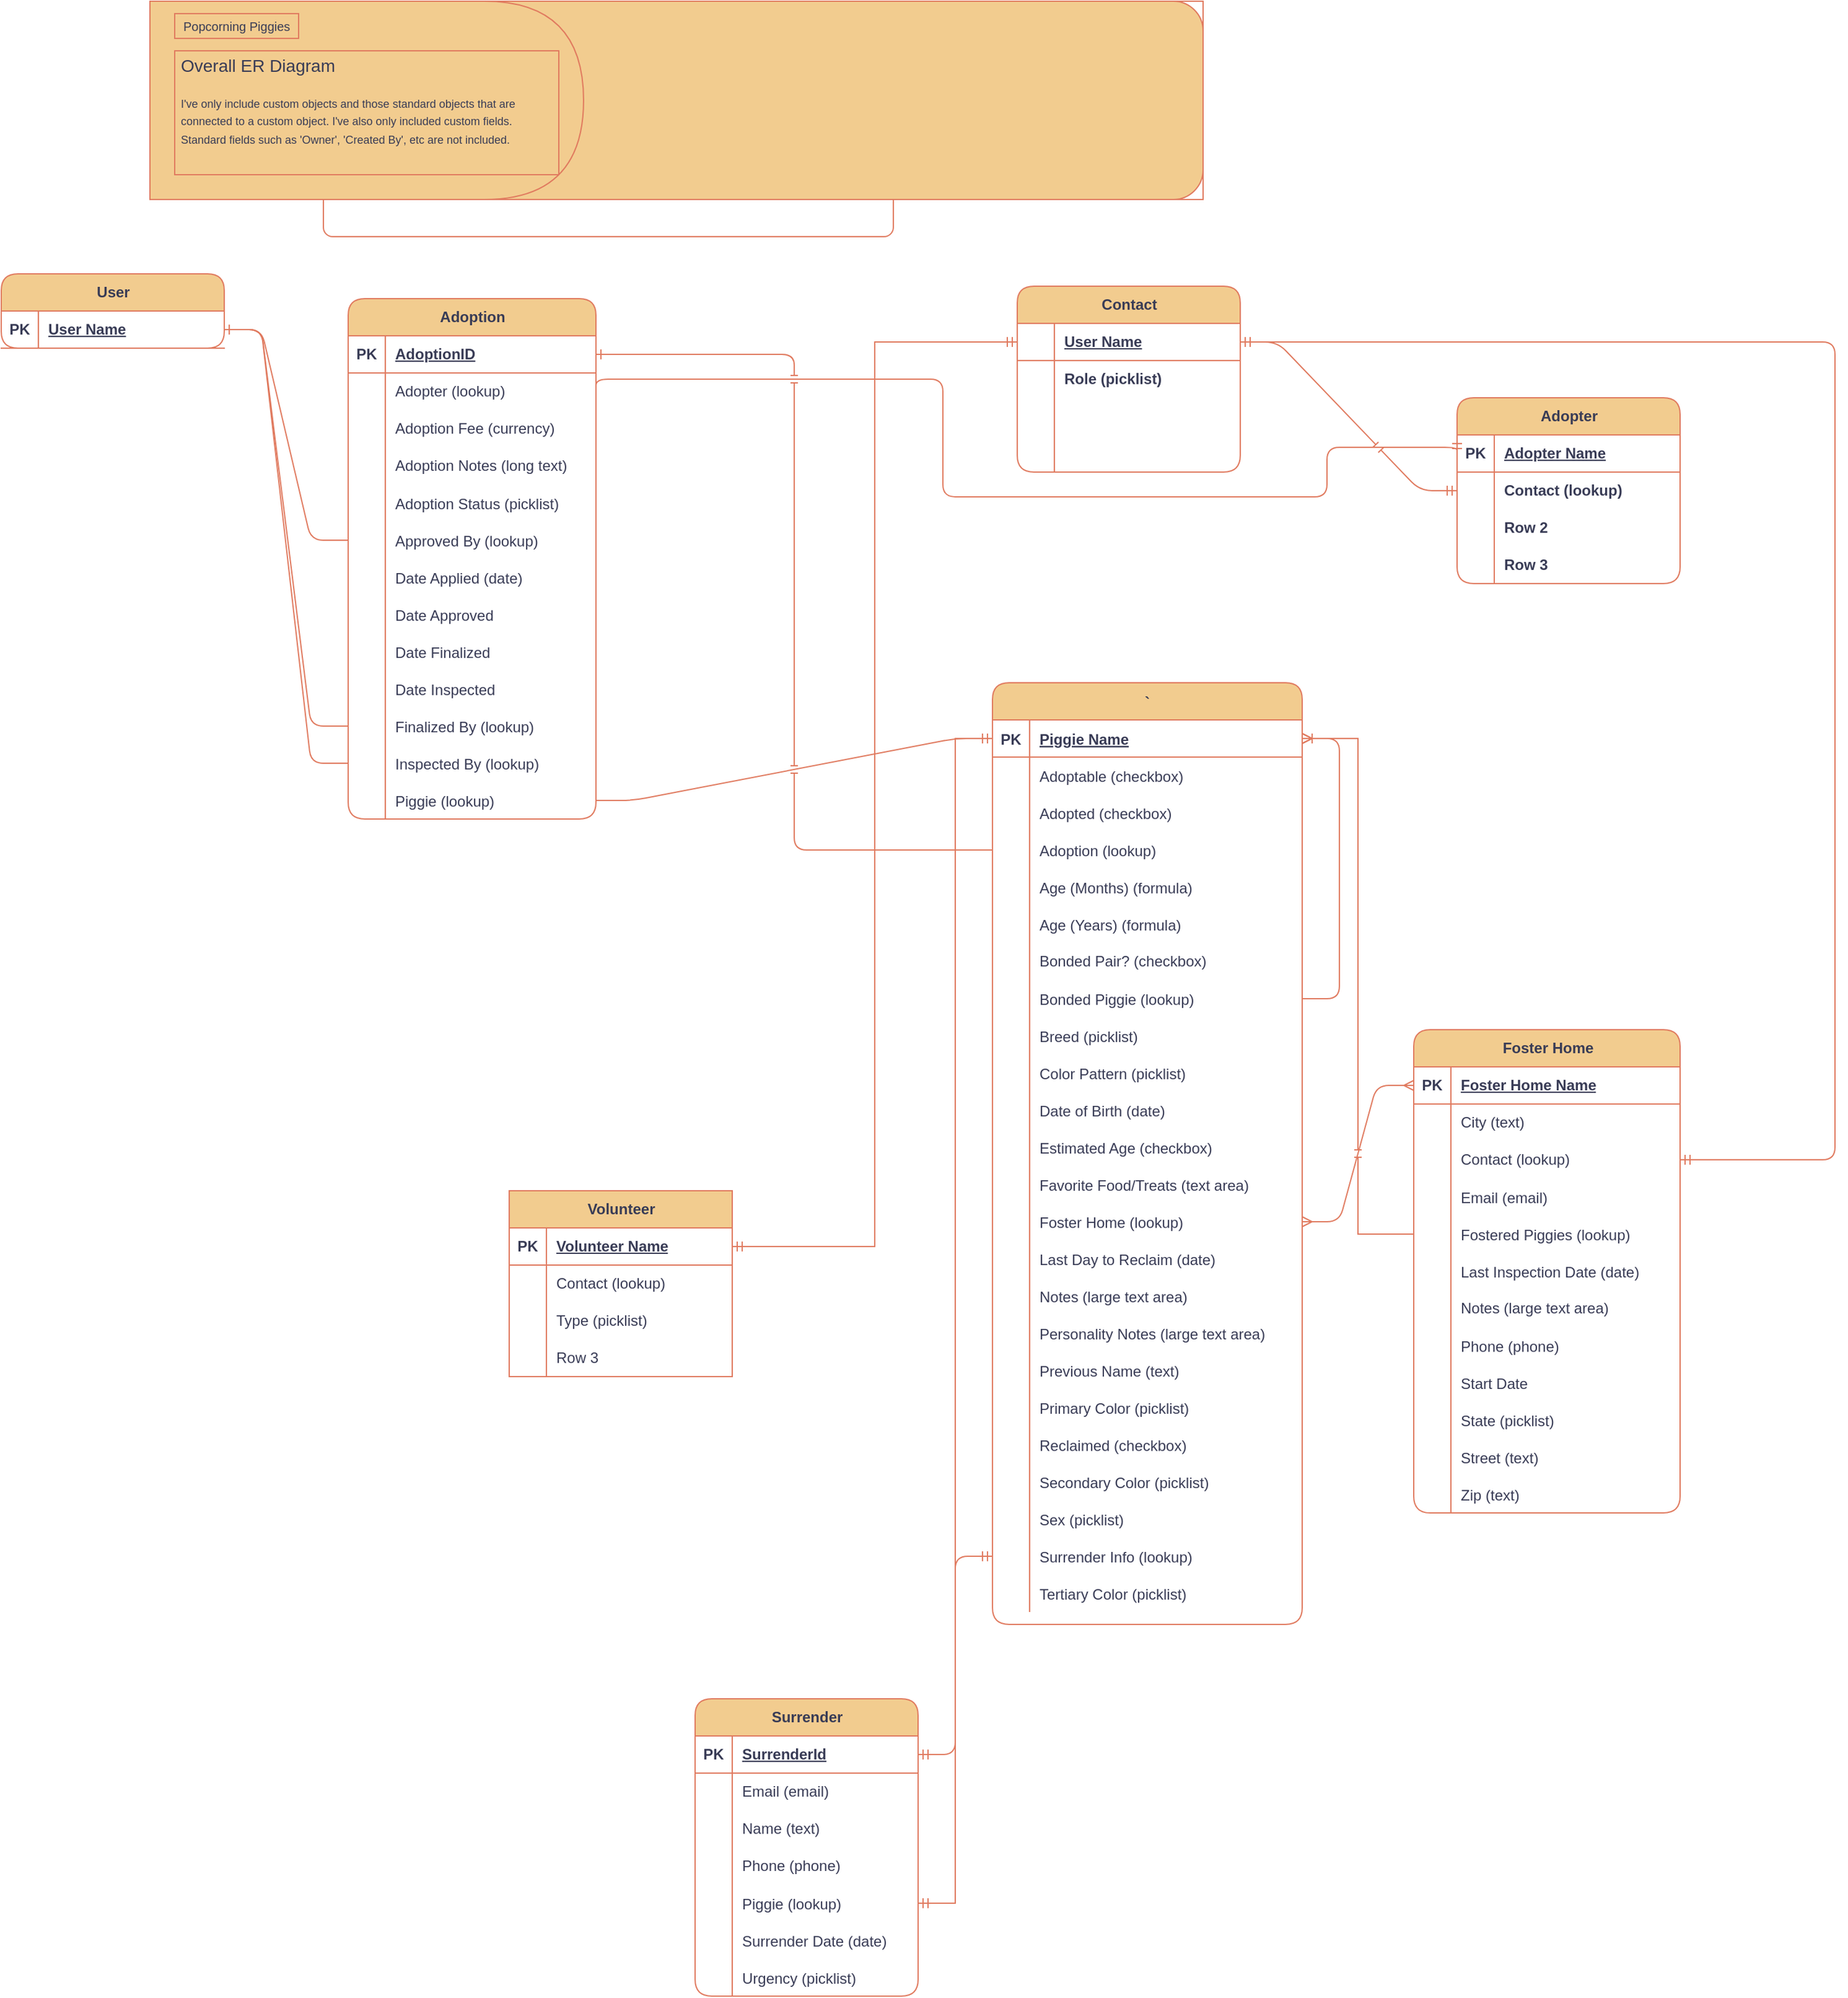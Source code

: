 <mxfile version="24.0.4" type="github">
  <diagram id="R2lEEEUBdFMjLlhIrx00" name="Page-1">
    <mxGraphModel dx="3477" dy="2402" grid="1" gridSize="10" guides="1" tooltips="1" connect="1" arrows="1" fold="1" page="1" pageScale="1" pageWidth="850" pageHeight="1100" math="0" shadow="0" extFonts="Permanent Marker^https://fonts.googleapis.com/css?family=Permanent+Marker">
      <root>
        <mxCell id="0" />
        <mxCell id="1" parent="0" />
        <mxCell id="C-vyLk0tnHw3VtMMgP7b-2" value="`" style="shape=table;startSize=30;container=1;collapsible=1;childLayout=tableLayout;fixedRows=1;rowLines=0;fontStyle=1;align=center;resizeLast=1;rounded=1;labelBackgroundColor=none;fillColor=#F2CC8F;strokeColor=#E07A5F;fontColor=#393C56;" parent="1" vertex="1">
          <mxGeometry x="660" y="550" width="250" height="760" as="geometry" />
        </mxCell>
        <mxCell id="C-vyLk0tnHw3VtMMgP7b-3" value="" style="shape=partialRectangle;collapsible=0;dropTarget=0;pointerEvents=0;fillColor=none;points=[[0,0.5],[1,0.5]];portConstraint=eastwest;top=0;left=0;right=0;bottom=1;labelBackgroundColor=none;strokeColor=#E07A5F;fontColor=#393C56;rounded=1;" parent="C-vyLk0tnHw3VtMMgP7b-2" vertex="1">
          <mxGeometry y="30" width="250" height="30" as="geometry" />
        </mxCell>
        <mxCell id="C-vyLk0tnHw3VtMMgP7b-4" value="PK" style="shape=partialRectangle;overflow=hidden;connectable=0;fillColor=none;top=0;left=0;bottom=0;right=0;fontStyle=1;labelBackgroundColor=none;strokeColor=#E07A5F;fontColor=#393C56;rounded=1;" parent="C-vyLk0tnHw3VtMMgP7b-3" vertex="1">
          <mxGeometry width="30" height="30" as="geometry">
            <mxRectangle width="30" height="30" as="alternateBounds" />
          </mxGeometry>
        </mxCell>
        <mxCell id="C-vyLk0tnHw3VtMMgP7b-5" value="Piggie Name" style="shape=partialRectangle;overflow=hidden;connectable=0;fillColor=none;top=0;left=0;bottom=0;right=0;align=left;spacingLeft=6;fontStyle=5;labelBackgroundColor=none;strokeColor=#E07A5F;fontColor=#393C56;rounded=1;" parent="C-vyLk0tnHw3VtMMgP7b-3" vertex="1">
          <mxGeometry x="30" width="220" height="30" as="geometry">
            <mxRectangle width="220" height="30" as="alternateBounds" />
          </mxGeometry>
        </mxCell>
        <mxCell id="C-vyLk0tnHw3VtMMgP7b-6" value="" style="shape=partialRectangle;collapsible=0;dropTarget=0;pointerEvents=0;fillColor=none;points=[[0,0.5],[1,0.5]];portConstraint=eastwest;top=0;left=0;right=0;bottom=0;labelBackgroundColor=none;strokeColor=#E07A5F;fontColor=#393C56;rounded=1;" parent="C-vyLk0tnHw3VtMMgP7b-2" vertex="1">
          <mxGeometry y="60" width="250" height="30" as="geometry" />
        </mxCell>
        <mxCell id="C-vyLk0tnHw3VtMMgP7b-7" value="" style="shape=partialRectangle;overflow=hidden;connectable=0;fillColor=none;top=0;left=0;bottom=0;right=0;labelBackgroundColor=none;strokeColor=#E07A5F;fontColor=#393C56;rounded=1;" parent="C-vyLk0tnHw3VtMMgP7b-6" vertex="1">
          <mxGeometry width="30" height="30" as="geometry">
            <mxRectangle width="30" height="30" as="alternateBounds" />
          </mxGeometry>
        </mxCell>
        <mxCell id="C-vyLk0tnHw3VtMMgP7b-8" value="Adoptable (checkbox)" style="shape=partialRectangle;overflow=hidden;connectable=0;fillColor=none;top=0;left=0;bottom=0;right=0;align=left;spacingLeft=6;labelBackgroundColor=none;strokeColor=#E07A5F;fontColor=#393C56;rounded=1;" parent="C-vyLk0tnHw3VtMMgP7b-6" vertex="1">
          <mxGeometry x="30" width="220" height="30" as="geometry">
            <mxRectangle width="220" height="30" as="alternateBounds" />
          </mxGeometry>
        </mxCell>
        <mxCell id="C-vyLk0tnHw3VtMMgP7b-9" value="" style="shape=partialRectangle;collapsible=0;dropTarget=0;pointerEvents=0;fillColor=none;points=[[0,0.5],[1,0.5]];portConstraint=eastwest;top=0;left=0;right=0;bottom=0;labelBackgroundColor=none;strokeColor=#E07A5F;fontColor=#393C56;rounded=1;" parent="C-vyLk0tnHw3VtMMgP7b-2" vertex="1">
          <mxGeometry y="90" width="250" height="30" as="geometry" />
        </mxCell>
        <mxCell id="C-vyLk0tnHw3VtMMgP7b-10" value="" style="shape=partialRectangle;overflow=hidden;connectable=0;fillColor=none;top=0;left=0;bottom=0;right=0;labelBackgroundColor=none;strokeColor=#E07A5F;fontColor=#393C56;rounded=1;" parent="C-vyLk0tnHw3VtMMgP7b-9" vertex="1">
          <mxGeometry width="30" height="30" as="geometry">
            <mxRectangle width="30" height="30" as="alternateBounds" />
          </mxGeometry>
        </mxCell>
        <mxCell id="C-vyLk0tnHw3VtMMgP7b-11" value="Adopted (checkbox)" style="shape=partialRectangle;overflow=hidden;connectable=0;fillColor=none;top=0;left=0;bottom=0;right=0;align=left;spacingLeft=6;labelBackgroundColor=none;strokeColor=#E07A5F;fontColor=#393C56;rounded=1;" parent="C-vyLk0tnHw3VtMMgP7b-9" vertex="1">
          <mxGeometry x="30" width="220" height="30" as="geometry">
            <mxRectangle width="220" height="30" as="alternateBounds" />
          </mxGeometry>
        </mxCell>
        <mxCell id="lgnomfvtl2JY6NhU99cX-109" value="" style="shape=tableRow;horizontal=0;startSize=0;swimlaneHead=0;swimlaneBody=0;fillColor=none;collapsible=0;dropTarget=0;points=[[0,0.5],[1,0.5]];portConstraint=eastwest;top=0;left=0;right=0;bottom=0;rounded=1;strokeColor=#E07A5F;fontColor=#393C56;labelBackgroundColor=none;" parent="C-vyLk0tnHw3VtMMgP7b-2" vertex="1">
          <mxGeometry y="120" width="250" height="30" as="geometry" />
        </mxCell>
        <mxCell id="lgnomfvtl2JY6NhU99cX-110" value="" style="shape=partialRectangle;connectable=0;fillColor=none;top=0;left=0;bottom=0;right=0;editable=1;overflow=hidden;rounded=1;strokeColor=#E07A5F;fontColor=#393C56;labelBackgroundColor=none;" parent="lgnomfvtl2JY6NhU99cX-109" vertex="1">
          <mxGeometry width="30" height="30" as="geometry">
            <mxRectangle width="30" height="30" as="alternateBounds" />
          </mxGeometry>
        </mxCell>
        <mxCell id="lgnomfvtl2JY6NhU99cX-111" value="Adoption (lookup)" style="shape=partialRectangle;connectable=0;fillColor=none;top=0;left=0;bottom=0;right=0;align=left;spacingLeft=6;overflow=hidden;rounded=1;strokeColor=#E07A5F;fontColor=#393C56;labelBackgroundColor=none;" parent="lgnomfvtl2JY6NhU99cX-109" vertex="1">
          <mxGeometry x="30" width="220" height="30" as="geometry">
            <mxRectangle width="220" height="30" as="alternateBounds" />
          </mxGeometry>
        </mxCell>
        <mxCell id="lgnomfvtl2JY6NhU99cX-112" value="" style="shape=tableRow;horizontal=0;startSize=0;swimlaneHead=0;swimlaneBody=0;fillColor=none;collapsible=0;dropTarget=0;points=[[0,0.5],[1,0.5]];portConstraint=eastwest;top=0;left=0;right=0;bottom=0;rounded=1;strokeColor=#E07A5F;fontColor=#393C56;labelBackgroundColor=none;" parent="C-vyLk0tnHw3VtMMgP7b-2" vertex="1">
          <mxGeometry y="150" width="250" height="30" as="geometry" />
        </mxCell>
        <mxCell id="lgnomfvtl2JY6NhU99cX-113" value="" style="shape=partialRectangle;connectable=0;fillColor=none;top=0;left=0;bottom=0;right=0;editable=1;overflow=hidden;rounded=1;strokeColor=#E07A5F;fontColor=#393C56;labelBackgroundColor=none;" parent="lgnomfvtl2JY6NhU99cX-112" vertex="1">
          <mxGeometry width="30" height="30" as="geometry">
            <mxRectangle width="30" height="30" as="alternateBounds" />
          </mxGeometry>
        </mxCell>
        <mxCell id="lgnomfvtl2JY6NhU99cX-114" value="Age (Months) (formula)" style="shape=partialRectangle;connectable=0;fillColor=none;top=0;left=0;bottom=0;right=0;align=left;spacingLeft=6;overflow=hidden;rounded=1;strokeColor=#E07A5F;fontColor=#393C56;labelBackgroundColor=none;" parent="lgnomfvtl2JY6NhU99cX-112" vertex="1">
          <mxGeometry x="30" width="220" height="30" as="geometry">
            <mxRectangle width="220" height="30" as="alternateBounds" />
          </mxGeometry>
        </mxCell>
        <mxCell id="lgnomfvtl2JY6NhU99cX-115" value="" style="shape=tableRow;horizontal=0;startSize=0;swimlaneHead=0;swimlaneBody=0;fillColor=none;collapsible=0;dropTarget=0;points=[[0,0.5],[1,0.5]];portConstraint=eastwest;top=0;left=0;right=0;bottom=0;rounded=1;strokeColor=#E07A5F;fontColor=#393C56;labelBackgroundColor=none;" parent="C-vyLk0tnHw3VtMMgP7b-2" vertex="1">
          <mxGeometry y="180" width="250" height="30" as="geometry" />
        </mxCell>
        <mxCell id="lgnomfvtl2JY6NhU99cX-116" value="" style="shape=partialRectangle;connectable=0;fillColor=none;top=0;left=0;bottom=0;right=0;editable=1;overflow=hidden;rounded=1;strokeColor=#E07A5F;fontColor=#393C56;labelBackgroundColor=none;" parent="lgnomfvtl2JY6NhU99cX-115" vertex="1">
          <mxGeometry width="30" height="30" as="geometry">
            <mxRectangle width="30" height="30" as="alternateBounds" />
          </mxGeometry>
        </mxCell>
        <mxCell id="lgnomfvtl2JY6NhU99cX-117" value="Age (Years) (formula)" style="shape=partialRectangle;connectable=0;fillColor=none;top=0;left=0;bottom=0;right=0;align=left;spacingLeft=6;overflow=hidden;rounded=1;strokeColor=#E07A5F;fontColor=#393C56;labelBackgroundColor=none;" parent="lgnomfvtl2JY6NhU99cX-115" vertex="1">
          <mxGeometry x="30" width="220" height="30" as="geometry">
            <mxRectangle width="220" height="30" as="alternateBounds" />
          </mxGeometry>
        </mxCell>
        <mxCell id="lgnomfvtl2JY6NhU99cX-118" value="" style="shape=tableRow;horizontal=0;startSize=0;swimlaneHead=0;swimlaneBody=0;fillColor=none;collapsible=0;dropTarget=0;points=[[0,0.5],[1,0.5]];portConstraint=eastwest;top=0;left=0;right=0;bottom=0;rounded=1;strokeColor=#E07A5F;fontColor=#393C56;labelBackgroundColor=none;" parent="C-vyLk0tnHw3VtMMgP7b-2" vertex="1">
          <mxGeometry y="210" width="250" height="30" as="geometry" />
        </mxCell>
        <mxCell id="lgnomfvtl2JY6NhU99cX-119" value="" style="shape=partialRectangle;connectable=0;fillColor=none;top=0;left=0;bottom=0;right=0;fontStyle=0;overflow=hidden;whiteSpace=wrap;html=1;rounded=1;strokeColor=#E07A5F;fontColor=#393C56;labelBackgroundColor=none;" parent="lgnomfvtl2JY6NhU99cX-118" vertex="1">
          <mxGeometry width="30" height="30" as="geometry">
            <mxRectangle width="30" height="30" as="alternateBounds" />
          </mxGeometry>
        </mxCell>
        <mxCell id="lgnomfvtl2JY6NhU99cX-120" value="Bonded Pair? (checkbox)" style="shape=partialRectangle;connectable=0;fillColor=none;top=0;left=0;bottom=0;right=0;align=left;spacingLeft=6;fontStyle=0;overflow=hidden;whiteSpace=wrap;html=1;rounded=1;strokeColor=#E07A5F;fontColor=#393C56;labelBackgroundColor=none;" parent="lgnomfvtl2JY6NhU99cX-118" vertex="1">
          <mxGeometry x="30" width="220" height="30" as="geometry">
            <mxRectangle width="220" height="30" as="alternateBounds" />
          </mxGeometry>
        </mxCell>
        <mxCell id="lgnomfvtl2JY6NhU99cX-121" value="" style="shape=tableRow;horizontal=0;startSize=0;swimlaneHead=0;swimlaneBody=0;fillColor=none;collapsible=0;dropTarget=0;points=[[0,0.5],[1,0.5]];portConstraint=eastwest;top=0;left=0;right=0;bottom=0;rounded=1;strokeColor=#E07A5F;fontColor=#393C56;labelBackgroundColor=none;" parent="C-vyLk0tnHw3VtMMgP7b-2" vertex="1">
          <mxGeometry y="240" width="250" height="30" as="geometry" />
        </mxCell>
        <mxCell id="lgnomfvtl2JY6NhU99cX-122" value="" style="shape=partialRectangle;connectable=0;fillColor=none;top=0;left=0;bottom=0;right=0;editable=1;overflow=hidden;rounded=1;strokeColor=#E07A5F;fontColor=#393C56;labelBackgroundColor=none;" parent="lgnomfvtl2JY6NhU99cX-121" vertex="1">
          <mxGeometry width="30" height="30" as="geometry">
            <mxRectangle width="30" height="30" as="alternateBounds" />
          </mxGeometry>
        </mxCell>
        <mxCell id="lgnomfvtl2JY6NhU99cX-123" value="Bonded Piggie (lookup)" style="shape=partialRectangle;connectable=0;fillColor=none;top=0;left=0;bottom=0;right=0;align=left;spacingLeft=6;overflow=hidden;rounded=1;strokeColor=#E07A5F;fontColor=#393C56;labelBackgroundColor=none;" parent="lgnomfvtl2JY6NhU99cX-121" vertex="1">
          <mxGeometry x="30" width="220" height="30" as="geometry">
            <mxRectangle width="220" height="30" as="alternateBounds" />
          </mxGeometry>
        </mxCell>
        <mxCell id="lgnomfvtl2JY6NhU99cX-124" value="" style="shape=tableRow;horizontal=0;startSize=0;swimlaneHead=0;swimlaneBody=0;fillColor=none;collapsible=0;dropTarget=0;points=[[0,0.5],[1,0.5]];portConstraint=eastwest;top=0;left=0;right=0;bottom=0;rounded=1;strokeColor=#E07A5F;fontColor=#393C56;labelBackgroundColor=none;" parent="C-vyLk0tnHw3VtMMgP7b-2" vertex="1">
          <mxGeometry y="270" width="250" height="30" as="geometry" />
        </mxCell>
        <mxCell id="lgnomfvtl2JY6NhU99cX-125" value="" style="shape=partialRectangle;connectable=0;fillColor=none;top=0;left=0;bottom=0;right=0;editable=1;overflow=hidden;rounded=1;strokeColor=#E07A5F;fontColor=#393C56;labelBackgroundColor=none;" parent="lgnomfvtl2JY6NhU99cX-124" vertex="1">
          <mxGeometry width="30" height="30" as="geometry">
            <mxRectangle width="30" height="30" as="alternateBounds" />
          </mxGeometry>
        </mxCell>
        <mxCell id="lgnomfvtl2JY6NhU99cX-126" value="Breed (picklist)" style="shape=partialRectangle;connectable=0;fillColor=none;top=0;left=0;bottom=0;right=0;align=left;spacingLeft=6;overflow=hidden;rounded=1;strokeColor=#E07A5F;fontColor=#393C56;labelBackgroundColor=none;" parent="lgnomfvtl2JY6NhU99cX-124" vertex="1">
          <mxGeometry x="30" width="220" height="30" as="geometry">
            <mxRectangle width="220" height="30" as="alternateBounds" />
          </mxGeometry>
        </mxCell>
        <mxCell id="lgnomfvtl2JY6NhU99cX-130" value="" style="shape=tableRow;horizontal=0;startSize=0;swimlaneHead=0;swimlaneBody=0;fillColor=none;collapsible=0;dropTarget=0;points=[[0,0.5],[1,0.5]];portConstraint=eastwest;top=0;left=0;right=0;bottom=0;rounded=1;strokeColor=#E07A5F;fontColor=#393C56;labelBackgroundColor=none;" parent="C-vyLk0tnHw3VtMMgP7b-2" vertex="1">
          <mxGeometry y="300" width="250" height="30" as="geometry" />
        </mxCell>
        <mxCell id="lgnomfvtl2JY6NhU99cX-131" value="" style="shape=partialRectangle;connectable=0;fillColor=none;top=0;left=0;bottom=0;right=0;editable=1;overflow=hidden;rounded=1;strokeColor=#E07A5F;fontColor=#393C56;labelBackgroundColor=none;" parent="lgnomfvtl2JY6NhU99cX-130" vertex="1">
          <mxGeometry width="30" height="30" as="geometry">
            <mxRectangle width="30" height="30" as="alternateBounds" />
          </mxGeometry>
        </mxCell>
        <mxCell id="lgnomfvtl2JY6NhU99cX-132" value="Color Pattern (picklist)" style="shape=partialRectangle;connectable=0;fillColor=none;top=0;left=0;bottom=0;right=0;align=left;spacingLeft=6;overflow=hidden;rounded=1;strokeColor=#E07A5F;fontColor=#393C56;labelBackgroundColor=none;" parent="lgnomfvtl2JY6NhU99cX-130" vertex="1">
          <mxGeometry x="30" width="220" height="30" as="geometry">
            <mxRectangle width="220" height="30" as="alternateBounds" />
          </mxGeometry>
        </mxCell>
        <mxCell id="lgnomfvtl2JY6NhU99cX-127" value="" style="shape=tableRow;horizontal=0;startSize=0;swimlaneHead=0;swimlaneBody=0;fillColor=none;collapsible=0;dropTarget=0;points=[[0,0.5],[1,0.5]];portConstraint=eastwest;top=0;left=0;right=0;bottom=0;rounded=1;strokeColor=#E07A5F;fontColor=#393C56;labelBackgroundColor=none;" parent="C-vyLk0tnHw3VtMMgP7b-2" vertex="1">
          <mxGeometry y="330" width="250" height="30" as="geometry" />
        </mxCell>
        <mxCell id="lgnomfvtl2JY6NhU99cX-128" value="" style="shape=partialRectangle;connectable=0;fillColor=none;top=0;left=0;bottom=0;right=0;editable=1;overflow=hidden;rounded=1;strokeColor=#E07A5F;fontColor=#393C56;labelBackgroundColor=none;" parent="lgnomfvtl2JY6NhU99cX-127" vertex="1">
          <mxGeometry width="30" height="30" as="geometry">
            <mxRectangle width="30" height="30" as="alternateBounds" />
          </mxGeometry>
        </mxCell>
        <mxCell id="lgnomfvtl2JY6NhU99cX-129" value="Date of Birth (date)" style="shape=partialRectangle;connectable=0;fillColor=none;top=0;left=0;bottom=0;right=0;align=left;spacingLeft=6;overflow=hidden;rounded=1;strokeColor=#E07A5F;fontColor=#393C56;labelBackgroundColor=none;" parent="lgnomfvtl2JY6NhU99cX-127" vertex="1">
          <mxGeometry x="30" width="220" height="30" as="geometry">
            <mxRectangle width="220" height="30" as="alternateBounds" />
          </mxGeometry>
        </mxCell>
        <mxCell id="lgnomfvtl2JY6NhU99cX-133" value="" style="shape=tableRow;horizontal=0;startSize=0;swimlaneHead=0;swimlaneBody=0;fillColor=none;collapsible=0;dropTarget=0;points=[[0,0.5],[1,0.5]];portConstraint=eastwest;top=0;left=0;right=0;bottom=0;rounded=1;strokeColor=#E07A5F;fontColor=#393C56;labelBackgroundColor=none;" parent="C-vyLk0tnHw3VtMMgP7b-2" vertex="1">
          <mxGeometry y="360" width="250" height="30" as="geometry" />
        </mxCell>
        <mxCell id="lgnomfvtl2JY6NhU99cX-134" value="" style="shape=partialRectangle;connectable=0;fillColor=none;top=0;left=0;bottom=0;right=0;editable=1;overflow=hidden;rounded=1;strokeColor=#E07A5F;fontColor=#393C56;labelBackgroundColor=none;" parent="lgnomfvtl2JY6NhU99cX-133" vertex="1">
          <mxGeometry width="30" height="30" as="geometry">
            <mxRectangle width="30" height="30" as="alternateBounds" />
          </mxGeometry>
        </mxCell>
        <mxCell id="lgnomfvtl2JY6NhU99cX-135" value="Estimated Age (checkbox)" style="shape=partialRectangle;connectable=0;fillColor=none;top=0;left=0;bottom=0;right=0;align=left;spacingLeft=6;overflow=hidden;rounded=1;strokeColor=#E07A5F;fontColor=#393C56;labelBackgroundColor=none;" parent="lgnomfvtl2JY6NhU99cX-133" vertex="1">
          <mxGeometry x="30" width="220" height="30" as="geometry">
            <mxRectangle width="220" height="30" as="alternateBounds" />
          </mxGeometry>
        </mxCell>
        <mxCell id="lgnomfvtl2JY6NhU99cX-136" value="" style="shape=tableRow;horizontal=0;startSize=0;swimlaneHead=0;swimlaneBody=0;fillColor=none;collapsible=0;dropTarget=0;points=[[0,0.5],[1,0.5]];portConstraint=eastwest;top=0;left=0;right=0;bottom=0;rounded=1;strokeColor=#E07A5F;fontColor=#393C56;labelBackgroundColor=none;" parent="C-vyLk0tnHw3VtMMgP7b-2" vertex="1">
          <mxGeometry y="390" width="250" height="30" as="geometry" />
        </mxCell>
        <mxCell id="lgnomfvtl2JY6NhU99cX-137" value="" style="shape=partialRectangle;connectable=0;fillColor=none;top=0;left=0;bottom=0;right=0;editable=1;overflow=hidden;rounded=1;strokeColor=#E07A5F;fontColor=#393C56;labelBackgroundColor=none;" parent="lgnomfvtl2JY6NhU99cX-136" vertex="1">
          <mxGeometry width="30" height="30" as="geometry">
            <mxRectangle width="30" height="30" as="alternateBounds" />
          </mxGeometry>
        </mxCell>
        <mxCell id="lgnomfvtl2JY6NhU99cX-138" value="Favorite Food/Treats (text area)" style="shape=partialRectangle;connectable=0;fillColor=none;top=0;left=0;bottom=0;right=0;align=left;spacingLeft=6;overflow=hidden;rounded=1;strokeColor=#E07A5F;fontColor=#393C56;labelBackgroundColor=none;" parent="lgnomfvtl2JY6NhU99cX-136" vertex="1">
          <mxGeometry x="30" width="220" height="30" as="geometry">
            <mxRectangle width="220" height="30" as="alternateBounds" />
          </mxGeometry>
        </mxCell>
        <mxCell id="lgnomfvtl2JY6NhU99cX-142" value="" style="shape=tableRow;horizontal=0;startSize=0;swimlaneHead=0;swimlaneBody=0;fillColor=none;collapsible=0;dropTarget=0;points=[[0,0.5],[1,0.5]];portConstraint=eastwest;top=0;left=0;right=0;bottom=0;rounded=1;strokeColor=#E07A5F;fontColor=#393C56;labelBackgroundColor=none;" parent="C-vyLk0tnHw3VtMMgP7b-2" vertex="1">
          <mxGeometry y="420" width="250" height="30" as="geometry" />
        </mxCell>
        <mxCell id="lgnomfvtl2JY6NhU99cX-143" value="" style="shape=partialRectangle;connectable=0;fillColor=none;top=0;left=0;bottom=0;right=0;editable=1;overflow=hidden;rounded=1;strokeColor=#E07A5F;fontColor=#393C56;labelBackgroundColor=none;" parent="lgnomfvtl2JY6NhU99cX-142" vertex="1">
          <mxGeometry width="30" height="30" as="geometry">
            <mxRectangle width="30" height="30" as="alternateBounds" />
          </mxGeometry>
        </mxCell>
        <mxCell id="lgnomfvtl2JY6NhU99cX-144" value="Foster Home (lookup)" style="shape=partialRectangle;connectable=0;fillColor=none;top=0;left=0;bottom=0;right=0;align=left;spacingLeft=6;overflow=hidden;rounded=1;strokeColor=#E07A5F;fontColor=#393C56;labelBackgroundColor=none;" parent="lgnomfvtl2JY6NhU99cX-142" vertex="1">
          <mxGeometry x="30" width="220" height="30" as="geometry">
            <mxRectangle width="220" height="30" as="alternateBounds" />
          </mxGeometry>
        </mxCell>
        <mxCell id="lgnomfvtl2JY6NhU99cX-148" value="" style="shape=tableRow;horizontal=0;startSize=0;swimlaneHead=0;swimlaneBody=0;fillColor=none;collapsible=0;dropTarget=0;points=[[0,0.5],[1,0.5]];portConstraint=eastwest;top=0;left=0;right=0;bottom=0;rounded=1;strokeColor=#E07A5F;fontColor=#393C56;labelBackgroundColor=none;" parent="C-vyLk0tnHw3VtMMgP7b-2" vertex="1">
          <mxGeometry y="450" width="250" height="30" as="geometry" />
        </mxCell>
        <mxCell id="lgnomfvtl2JY6NhU99cX-149" value="" style="shape=partialRectangle;connectable=0;fillColor=none;top=0;left=0;bottom=0;right=0;editable=1;overflow=hidden;rounded=1;strokeColor=#E07A5F;fontColor=#393C56;labelBackgroundColor=none;" parent="lgnomfvtl2JY6NhU99cX-148" vertex="1">
          <mxGeometry width="30" height="30" as="geometry">
            <mxRectangle width="30" height="30" as="alternateBounds" />
          </mxGeometry>
        </mxCell>
        <mxCell id="lgnomfvtl2JY6NhU99cX-150" value="Last Day to Reclaim (date)" style="shape=partialRectangle;connectable=0;fillColor=none;top=0;left=0;bottom=0;right=0;align=left;spacingLeft=6;overflow=hidden;rounded=1;strokeColor=#E07A5F;fontColor=#393C56;labelBackgroundColor=none;" parent="lgnomfvtl2JY6NhU99cX-148" vertex="1">
          <mxGeometry x="30" width="220" height="30" as="geometry">
            <mxRectangle width="220" height="30" as="alternateBounds" />
          </mxGeometry>
        </mxCell>
        <mxCell id="lgnomfvtl2JY6NhU99cX-145" value="" style="shape=tableRow;horizontal=0;startSize=0;swimlaneHead=0;swimlaneBody=0;fillColor=none;collapsible=0;dropTarget=0;points=[[0,0.5],[1,0.5]];portConstraint=eastwest;top=0;left=0;right=0;bottom=0;rounded=1;strokeColor=#E07A5F;fontColor=#393C56;labelBackgroundColor=none;" parent="C-vyLk0tnHw3VtMMgP7b-2" vertex="1">
          <mxGeometry y="480" width="250" height="30" as="geometry" />
        </mxCell>
        <mxCell id="lgnomfvtl2JY6NhU99cX-146" value="" style="shape=partialRectangle;connectable=0;fillColor=none;top=0;left=0;bottom=0;right=0;editable=1;overflow=hidden;rounded=1;strokeColor=#E07A5F;fontColor=#393C56;labelBackgroundColor=none;" parent="lgnomfvtl2JY6NhU99cX-145" vertex="1">
          <mxGeometry width="30" height="30" as="geometry">
            <mxRectangle width="30" height="30" as="alternateBounds" />
          </mxGeometry>
        </mxCell>
        <mxCell id="lgnomfvtl2JY6NhU99cX-147" value="Notes (large text area)" style="shape=partialRectangle;connectable=0;fillColor=none;top=0;left=0;bottom=0;right=0;align=left;spacingLeft=6;overflow=hidden;rounded=1;strokeColor=#E07A5F;fontColor=#393C56;labelBackgroundColor=none;" parent="lgnomfvtl2JY6NhU99cX-145" vertex="1">
          <mxGeometry x="30" width="220" height="30" as="geometry">
            <mxRectangle width="220" height="30" as="alternateBounds" />
          </mxGeometry>
        </mxCell>
        <mxCell id="lgnomfvtl2JY6NhU99cX-139" value="" style="shape=tableRow;horizontal=0;startSize=0;swimlaneHead=0;swimlaneBody=0;fillColor=none;collapsible=0;dropTarget=0;points=[[0,0.5],[1,0.5]];portConstraint=eastwest;top=0;left=0;right=0;bottom=0;rounded=1;strokeColor=#E07A5F;fontColor=#393C56;labelBackgroundColor=none;" parent="C-vyLk0tnHw3VtMMgP7b-2" vertex="1">
          <mxGeometry y="510" width="250" height="30" as="geometry" />
        </mxCell>
        <mxCell id="lgnomfvtl2JY6NhU99cX-140" value="" style="shape=partialRectangle;connectable=0;fillColor=none;top=0;left=0;bottom=0;right=0;editable=1;overflow=hidden;rounded=1;strokeColor=#E07A5F;fontColor=#393C56;labelBackgroundColor=none;" parent="lgnomfvtl2JY6NhU99cX-139" vertex="1">
          <mxGeometry width="30" height="30" as="geometry">
            <mxRectangle width="30" height="30" as="alternateBounds" />
          </mxGeometry>
        </mxCell>
        <mxCell id="lgnomfvtl2JY6NhU99cX-141" value="Personality Notes (large text area)" style="shape=partialRectangle;connectable=0;fillColor=none;top=0;left=0;bottom=0;right=0;align=left;spacingLeft=6;overflow=hidden;rounded=1;strokeColor=#E07A5F;fontColor=#393C56;labelBackgroundColor=none;" parent="lgnomfvtl2JY6NhU99cX-139" vertex="1">
          <mxGeometry x="30" width="220" height="30" as="geometry">
            <mxRectangle width="220" height="30" as="alternateBounds" />
          </mxGeometry>
        </mxCell>
        <mxCell id="lgnomfvtl2JY6NhU99cX-151" value="" style="shape=tableRow;horizontal=0;startSize=0;swimlaneHead=0;swimlaneBody=0;fillColor=none;collapsible=0;dropTarget=0;points=[[0,0.5],[1,0.5]];portConstraint=eastwest;top=0;left=0;right=0;bottom=0;rounded=1;strokeColor=#E07A5F;fontColor=#393C56;labelBackgroundColor=none;" parent="C-vyLk0tnHw3VtMMgP7b-2" vertex="1">
          <mxGeometry y="540" width="250" height="30" as="geometry" />
        </mxCell>
        <mxCell id="lgnomfvtl2JY6NhU99cX-152" value="" style="shape=partialRectangle;connectable=0;fillColor=none;top=0;left=0;bottom=0;right=0;editable=1;overflow=hidden;rounded=1;strokeColor=#E07A5F;fontColor=#393C56;labelBackgroundColor=none;" parent="lgnomfvtl2JY6NhU99cX-151" vertex="1">
          <mxGeometry width="30" height="30" as="geometry">
            <mxRectangle width="30" height="30" as="alternateBounds" />
          </mxGeometry>
        </mxCell>
        <mxCell id="lgnomfvtl2JY6NhU99cX-153" value="Previous Name (text)" style="shape=partialRectangle;connectable=0;fillColor=none;top=0;left=0;bottom=0;right=0;align=left;spacingLeft=6;overflow=hidden;rounded=1;strokeColor=#E07A5F;fontColor=#393C56;labelBackgroundColor=none;" parent="lgnomfvtl2JY6NhU99cX-151" vertex="1">
          <mxGeometry x="30" width="220" height="30" as="geometry">
            <mxRectangle width="220" height="30" as="alternateBounds" />
          </mxGeometry>
        </mxCell>
        <mxCell id="lgnomfvtl2JY6NhU99cX-154" value="" style="shape=tableRow;horizontal=0;startSize=0;swimlaneHead=0;swimlaneBody=0;fillColor=none;collapsible=0;dropTarget=0;points=[[0,0.5],[1,0.5]];portConstraint=eastwest;top=0;left=0;right=0;bottom=0;rounded=1;strokeColor=#E07A5F;fontColor=#393C56;labelBackgroundColor=none;" parent="C-vyLk0tnHw3VtMMgP7b-2" vertex="1">
          <mxGeometry y="570" width="250" height="30" as="geometry" />
        </mxCell>
        <mxCell id="lgnomfvtl2JY6NhU99cX-155" value="" style="shape=partialRectangle;connectable=0;fillColor=none;top=0;left=0;bottom=0;right=0;editable=1;overflow=hidden;rounded=1;strokeColor=#E07A5F;fontColor=#393C56;labelBackgroundColor=none;" parent="lgnomfvtl2JY6NhU99cX-154" vertex="1">
          <mxGeometry width="30" height="30" as="geometry">
            <mxRectangle width="30" height="30" as="alternateBounds" />
          </mxGeometry>
        </mxCell>
        <mxCell id="lgnomfvtl2JY6NhU99cX-156" value="Primary Color (picklist)" style="shape=partialRectangle;connectable=0;fillColor=none;top=0;left=0;bottom=0;right=0;align=left;spacingLeft=6;overflow=hidden;rounded=1;strokeColor=#E07A5F;fontColor=#393C56;labelBackgroundColor=none;" parent="lgnomfvtl2JY6NhU99cX-154" vertex="1">
          <mxGeometry x="30" width="220" height="30" as="geometry">
            <mxRectangle width="220" height="30" as="alternateBounds" />
          </mxGeometry>
        </mxCell>
        <mxCell id="lgnomfvtl2JY6NhU99cX-163" value="" style="shape=tableRow;horizontal=0;startSize=0;swimlaneHead=0;swimlaneBody=0;fillColor=none;collapsible=0;dropTarget=0;points=[[0,0.5],[1,0.5]];portConstraint=eastwest;top=0;left=0;right=0;bottom=0;rounded=1;strokeColor=#E07A5F;fontColor=#393C56;labelBackgroundColor=none;" parent="C-vyLk0tnHw3VtMMgP7b-2" vertex="1">
          <mxGeometry y="600" width="250" height="30" as="geometry" />
        </mxCell>
        <mxCell id="lgnomfvtl2JY6NhU99cX-164" value="" style="shape=partialRectangle;connectable=0;fillColor=none;top=0;left=0;bottom=0;right=0;editable=1;overflow=hidden;rounded=1;strokeColor=#E07A5F;fontColor=#393C56;labelBackgroundColor=none;" parent="lgnomfvtl2JY6NhU99cX-163" vertex="1">
          <mxGeometry width="30" height="30" as="geometry">
            <mxRectangle width="30" height="30" as="alternateBounds" />
          </mxGeometry>
        </mxCell>
        <mxCell id="lgnomfvtl2JY6NhU99cX-165" value="Reclaimed (checkbox)" style="shape=partialRectangle;connectable=0;fillColor=none;top=0;left=0;bottom=0;right=0;align=left;spacingLeft=6;overflow=hidden;rounded=1;strokeColor=#E07A5F;fontColor=#393C56;labelBackgroundColor=none;" parent="lgnomfvtl2JY6NhU99cX-163" vertex="1">
          <mxGeometry x="30" width="220" height="30" as="geometry">
            <mxRectangle width="220" height="30" as="alternateBounds" />
          </mxGeometry>
        </mxCell>
        <mxCell id="lgnomfvtl2JY6NhU99cX-160" value="" style="shape=tableRow;horizontal=0;startSize=0;swimlaneHead=0;swimlaneBody=0;fillColor=none;collapsible=0;dropTarget=0;points=[[0,0.5],[1,0.5]];portConstraint=eastwest;top=0;left=0;right=0;bottom=0;rounded=1;strokeColor=#E07A5F;fontColor=#393C56;labelBackgroundColor=none;" parent="C-vyLk0tnHw3VtMMgP7b-2" vertex="1">
          <mxGeometry y="630" width="250" height="30" as="geometry" />
        </mxCell>
        <mxCell id="lgnomfvtl2JY6NhU99cX-161" value="" style="shape=partialRectangle;connectable=0;fillColor=none;top=0;left=0;bottom=0;right=0;editable=1;overflow=hidden;rounded=1;strokeColor=#E07A5F;fontColor=#393C56;labelBackgroundColor=none;" parent="lgnomfvtl2JY6NhU99cX-160" vertex="1">
          <mxGeometry width="30" height="30" as="geometry">
            <mxRectangle width="30" height="30" as="alternateBounds" />
          </mxGeometry>
        </mxCell>
        <mxCell id="lgnomfvtl2JY6NhU99cX-162" value="Secondary Color (picklist)" style="shape=partialRectangle;connectable=0;fillColor=none;top=0;left=0;bottom=0;right=0;align=left;spacingLeft=6;overflow=hidden;rounded=1;strokeColor=#E07A5F;fontColor=#393C56;labelBackgroundColor=none;" parent="lgnomfvtl2JY6NhU99cX-160" vertex="1">
          <mxGeometry x="30" width="220" height="30" as="geometry">
            <mxRectangle width="220" height="30" as="alternateBounds" />
          </mxGeometry>
        </mxCell>
        <mxCell id="lgnomfvtl2JY6NhU99cX-157" value="" style="shape=tableRow;horizontal=0;startSize=0;swimlaneHead=0;swimlaneBody=0;fillColor=none;collapsible=0;dropTarget=0;points=[[0,0.5],[1,0.5]];portConstraint=eastwest;top=0;left=0;right=0;bottom=0;rounded=1;strokeColor=#E07A5F;fontColor=#393C56;labelBackgroundColor=none;" parent="C-vyLk0tnHw3VtMMgP7b-2" vertex="1">
          <mxGeometry y="660" width="250" height="30" as="geometry" />
        </mxCell>
        <mxCell id="lgnomfvtl2JY6NhU99cX-158" value="" style="shape=partialRectangle;connectable=0;fillColor=none;top=0;left=0;bottom=0;right=0;editable=1;overflow=hidden;rounded=1;strokeColor=#E07A5F;fontColor=#393C56;labelBackgroundColor=none;" parent="lgnomfvtl2JY6NhU99cX-157" vertex="1">
          <mxGeometry width="30" height="30" as="geometry">
            <mxRectangle width="30" height="30" as="alternateBounds" />
          </mxGeometry>
        </mxCell>
        <mxCell id="lgnomfvtl2JY6NhU99cX-159" value="Sex (picklist)" style="shape=partialRectangle;connectable=0;fillColor=none;top=0;left=0;bottom=0;right=0;align=left;spacingLeft=6;overflow=hidden;rounded=1;strokeColor=#E07A5F;fontColor=#393C56;labelBackgroundColor=none;" parent="lgnomfvtl2JY6NhU99cX-157" vertex="1">
          <mxGeometry x="30" width="220" height="30" as="geometry">
            <mxRectangle width="220" height="30" as="alternateBounds" />
          </mxGeometry>
        </mxCell>
        <mxCell id="lgnomfvtl2JY6NhU99cX-166" value="" style="shape=tableRow;horizontal=0;startSize=0;swimlaneHead=0;swimlaneBody=0;fillColor=none;collapsible=0;dropTarget=0;points=[[0,0.5],[1,0.5]];portConstraint=eastwest;top=0;left=0;right=0;bottom=0;rounded=1;strokeColor=#E07A5F;fontColor=#393C56;labelBackgroundColor=none;" parent="C-vyLk0tnHw3VtMMgP7b-2" vertex="1">
          <mxGeometry y="690" width="250" height="30" as="geometry" />
        </mxCell>
        <mxCell id="lgnomfvtl2JY6NhU99cX-167" value="" style="shape=partialRectangle;connectable=0;fillColor=none;top=0;left=0;bottom=0;right=0;editable=1;overflow=hidden;rounded=1;strokeColor=#E07A5F;fontColor=#393C56;labelBackgroundColor=none;" parent="lgnomfvtl2JY6NhU99cX-166" vertex="1">
          <mxGeometry width="30" height="30" as="geometry">
            <mxRectangle width="30" height="30" as="alternateBounds" />
          </mxGeometry>
        </mxCell>
        <mxCell id="lgnomfvtl2JY6NhU99cX-168" value="Surrender Info (lookup)" style="shape=partialRectangle;connectable=0;fillColor=none;top=0;left=0;bottom=0;right=0;align=left;spacingLeft=6;overflow=hidden;rounded=1;strokeColor=#E07A5F;fontColor=#393C56;labelBackgroundColor=none;" parent="lgnomfvtl2JY6NhU99cX-166" vertex="1">
          <mxGeometry x="30" width="220" height="30" as="geometry">
            <mxRectangle width="220" height="30" as="alternateBounds" />
          </mxGeometry>
        </mxCell>
        <mxCell id="lgnomfvtl2JY6NhU99cX-169" value="" style="shape=tableRow;horizontal=0;startSize=0;swimlaneHead=0;swimlaneBody=0;fillColor=none;collapsible=0;dropTarget=0;points=[[0,0.5],[1,0.5]];portConstraint=eastwest;top=0;left=0;right=0;bottom=0;rounded=1;strokeColor=#E07A5F;fontColor=#393C56;labelBackgroundColor=none;" parent="C-vyLk0tnHw3VtMMgP7b-2" vertex="1">
          <mxGeometry y="720" width="250" height="30" as="geometry" />
        </mxCell>
        <mxCell id="lgnomfvtl2JY6NhU99cX-170" value="" style="shape=partialRectangle;connectable=0;fillColor=none;top=0;left=0;bottom=0;right=0;editable=1;overflow=hidden;rounded=1;strokeColor=#E07A5F;fontColor=#393C56;labelBackgroundColor=none;" parent="lgnomfvtl2JY6NhU99cX-169" vertex="1">
          <mxGeometry width="30" height="30" as="geometry">
            <mxRectangle width="30" height="30" as="alternateBounds" />
          </mxGeometry>
        </mxCell>
        <mxCell id="lgnomfvtl2JY6NhU99cX-171" value="Tertiary Color (picklist)" style="shape=partialRectangle;connectable=0;fillColor=none;top=0;left=0;bottom=0;right=0;align=left;spacingLeft=6;overflow=hidden;rounded=1;strokeColor=#E07A5F;fontColor=#393C56;labelBackgroundColor=none;" parent="lgnomfvtl2JY6NhU99cX-169" vertex="1">
          <mxGeometry x="30" width="220" height="30" as="geometry">
            <mxRectangle width="220" height="30" as="alternateBounds" />
          </mxGeometry>
        </mxCell>
        <mxCell id="lgnomfvtl2JY6NhU99cX-177" value="" style="edgeStyle=entityRelationEdgeStyle;fontSize=12;html=1;endArrow=ERoneToMany;rounded=1;strokeColor=#E07A5F;fontColor=default;fillColor=#F2CC8F;exitX=1;exitY=0.5;exitDx=0;exitDy=0;entryX=1;entryY=0.5;entryDx=0;entryDy=0;jumpStyle=line;labelBackgroundColor=none;" parent="C-vyLk0tnHw3VtMMgP7b-2" source="lgnomfvtl2JY6NhU99cX-121" target="C-vyLk0tnHw3VtMMgP7b-3" edge="1">
          <mxGeometry width="100" height="100" relative="1" as="geometry">
            <mxPoint x="310" y="580" as="sourcePoint" />
            <mxPoint x="410" y="480" as="targetPoint" />
          </mxGeometry>
        </mxCell>
        <mxCell id="uOvksmVH6i2vhv0QHJS7-3" value="" style="shape=partialRectangle;overflow=hidden;connectable=0;fillColor=none;top=0;left=0;bottom=0;right=0;labelBackgroundColor=none;strokeColor=#E07A5F;fontColor=#393C56;rounded=1;" parent="1" vertex="1">
          <mxGeometry x="60" y="180" width="30" height="30" as="geometry">
            <mxRectangle width="30" height="30" as="alternateBounds" />
          </mxGeometry>
        </mxCell>
        <mxCell id="lgnomfvtl2JY6NhU99cX-1" value="Adoption" style="shape=table;startSize=30;container=1;collapsible=1;childLayout=tableLayout;fixedRows=1;rowLines=0;fontStyle=1;align=center;resizeLast=1;html=1;rounded=1;labelBackgroundColor=none;fillColor=#F2CC8F;strokeColor=#E07A5F;fontColor=#393C56;" parent="1" vertex="1">
          <mxGeometry x="140" y="240" width="200" height="420" as="geometry" />
        </mxCell>
        <mxCell id="lgnomfvtl2JY6NhU99cX-2" value="" style="shape=tableRow;horizontal=0;startSize=0;swimlaneHead=0;swimlaneBody=0;fillColor=none;collapsible=0;dropTarget=0;points=[[0,0.5],[1,0.5]];portConstraint=eastwest;top=0;left=0;right=0;bottom=1;labelBackgroundColor=none;strokeColor=#E07A5F;fontColor=#393C56;rounded=1;" parent="lgnomfvtl2JY6NhU99cX-1" vertex="1">
          <mxGeometry y="30" width="200" height="30" as="geometry" />
        </mxCell>
        <mxCell id="lgnomfvtl2JY6NhU99cX-3" value="PK" style="shape=partialRectangle;connectable=0;fillColor=none;top=0;left=0;bottom=0;right=0;fontStyle=1;overflow=hidden;whiteSpace=wrap;html=1;labelBackgroundColor=none;strokeColor=#E07A5F;fontColor=#393C56;rounded=1;" parent="lgnomfvtl2JY6NhU99cX-2" vertex="1">
          <mxGeometry width="30" height="30" as="geometry">
            <mxRectangle width="30" height="30" as="alternateBounds" />
          </mxGeometry>
        </mxCell>
        <mxCell id="lgnomfvtl2JY6NhU99cX-4" value="AdoptionID" style="shape=partialRectangle;connectable=0;fillColor=none;top=0;left=0;bottom=0;right=0;align=left;spacingLeft=6;fontStyle=5;overflow=hidden;whiteSpace=wrap;html=1;labelBackgroundColor=none;strokeColor=#E07A5F;fontColor=#393C56;rounded=1;" parent="lgnomfvtl2JY6NhU99cX-2" vertex="1">
          <mxGeometry x="30" width="170" height="30" as="geometry">
            <mxRectangle width="170" height="30" as="alternateBounds" />
          </mxGeometry>
        </mxCell>
        <mxCell id="lgnomfvtl2JY6NhU99cX-5" value="" style="shape=tableRow;horizontal=0;startSize=0;swimlaneHead=0;swimlaneBody=0;fillColor=none;collapsible=0;dropTarget=0;points=[[0,0.5],[1,0.5]];portConstraint=eastwest;top=0;left=0;right=0;bottom=0;labelBackgroundColor=none;strokeColor=#E07A5F;fontColor=#393C56;rounded=1;" parent="lgnomfvtl2JY6NhU99cX-1" vertex="1">
          <mxGeometry y="60" width="200" height="30" as="geometry" />
        </mxCell>
        <mxCell id="lgnomfvtl2JY6NhU99cX-6" value="" style="shape=partialRectangle;connectable=0;fillColor=none;top=0;left=0;bottom=0;right=0;editable=1;overflow=hidden;whiteSpace=wrap;html=1;labelBackgroundColor=none;strokeColor=#E07A5F;fontColor=#393C56;rounded=1;" parent="lgnomfvtl2JY6NhU99cX-5" vertex="1">
          <mxGeometry width="30" height="30" as="geometry">
            <mxRectangle width="30" height="30" as="alternateBounds" />
          </mxGeometry>
        </mxCell>
        <mxCell id="lgnomfvtl2JY6NhU99cX-7" value="Adopter (lookup)" style="shape=partialRectangle;connectable=0;fillColor=none;top=0;left=0;bottom=0;right=0;align=left;spacingLeft=6;overflow=hidden;whiteSpace=wrap;html=1;labelBackgroundColor=none;strokeColor=#E07A5F;fontColor=#393C56;rounded=1;" parent="lgnomfvtl2JY6NhU99cX-5" vertex="1">
          <mxGeometry x="30" width="170" height="30" as="geometry">
            <mxRectangle width="170" height="30" as="alternateBounds" />
          </mxGeometry>
        </mxCell>
        <mxCell id="lgnomfvtl2JY6NhU99cX-8" value="" style="shape=tableRow;horizontal=0;startSize=0;swimlaneHead=0;swimlaneBody=0;fillColor=none;collapsible=0;dropTarget=0;points=[[0,0.5],[1,0.5]];portConstraint=eastwest;top=0;left=0;right=0;bottom=0;labelBackgroundColor=none;strokeColor=#E07A5F;fontColor=#393C56;rounded=1;" parent="lgnomfvtl2JY6NhU99cX-1" vertex="1">
          <mxGeometry y="90" width="200" height="30" as="geometry" />
        </mxCell>
        <mxCell id="lgnomfvtl2JY6NhU99cX-9" value="" style="shape=partialRectangle;connectable=0;fillColor=none;top=0;left=0;bottom=0;right=0;editable=1;overflow=hidden;whiteSpace=wrap;html=1;labelBackgroundColor=none;strokeColor=#E07A5F;fontColor=#393C56;rounded=1;" parent="lgnomfvtl2JY6NhU99cX-8" vertex="1">
          <mxGeometry width="30" height="30" as="geometry">
            <mxRectangle width="30" height="30" as="alternateBounds" />
          </mxGeometry>
        </mxCell>
        <mxCell id="lgnomfvtl2JY6NhU99cX-10" value="Adoption Fee (currency)" style="shape=partialRectangle;connectable=0;fillColor=none;top=0;left=0;bottom=0;right=0;align=left;spacingLeft=6;overflow=hidden;whiteSpace=wrap;html=1;labelBackgroundColor=none;strokeColor=#E07A5F;fontColor=#393C56;rounded=1;" parent="lgnomfvtl2JY6NhU99cX-8" vertex="1">
          <mxGeometry x="30" width="170" height="30" as="geometry">
            <mxRectangle width="170" height="30" as="alternateBounds" />
          </mxGeometry>
        </mxCell>
        <mxCell id="lgnomfvtl2JY6NhU99cX-11" value="" style="shape=tableRow;horizontal=0;startSize=0;swimlaneHead=0;swimlaneBody=0;fillColor=none;collapsible=0;dropTarget=0;points=[[0,0.5],[1,0.5]];portConstraint=eastwest;top=0;left=0;right=0;bottom=0;labelBackgroundColor=none;strokeColor=#E07A5F;fontColor=#393C56;rounded=1;" parent="lgnomfvtl2JY6NhU99cX-1" vertex="1">
          <mxGeometry y="120" width="200" height="30" as="geometry" />
        </mxCell>
        <mxCell id="lgnomfvtl2JY6NhU99cX-12" value="" style="shape=partialRectangle;connectable=0;fillColor=none;top=0;left=0;bottom=0;right=0;editable=1;overflow=hidden;whiteSpace=wrap;html=1;labelBackgroundColor=none;strokeColor=#E07A5F;fontColor=#393C56;rounded=1;" parent="lgnomfvtl2JY6NhU99cX-11" vertex="1">
          <mxGeometry width="30" height="30" as="geometry">
            <mxRectangle width="30" height="30" as="alternateBounds" />
          </mxGeometry>
        </mxCell>
        <mxCell id="lgnomfvtl2JY6NhU99cX-13" value="Adoption Notes (long text)" style="shape=partialRectangle;connectable=0;fillColor=none;top=0;left=0;bottom=0;right=0;align=left;spacingLeft=6;overflow=hidden;whiteSpace=wrap;html=1;labelBackgroundColor=none;strokeColor=#E07A5F;fontColor=#393C56;rounded=1;" parent="lgnomfvtl2JY6NhU99cX-11" vertex="1">
          <mxGeometry x="30" width="170" height="30" as="geometry">
            <mxRectangle width="170" height="30" as="alternateBounds" />
          </mxGeometry>
        </mxCell>
        <mxCell id="lgnomfvtl2JY6NhU99cX-17" value="" style="shape=tableRow;horizontal=0;startSize=0;swimlaneHead=0;swimlaneBody=0;fillColor=none;collapsible=0;dropTarget=0;points=[[0,0.5],[1,0.5]];portConstraint=eastwest;top=0;left=0;right=0;bottom=0;labelBackgroundColor=none;strokeColor=#E07A5F;fontColor=#393C56;rounded=1;" parent="lgnomfvtl2JY6NhU99cX-1" vertex="1">
          <mxGeometry y="150" width="200" height="30" as="geometry" />
        </mxCell>
        <mxCell id="lgnomfvtl2JY6NhU99cX-18" value="" style="shape=partialRectangle;connectable=0;fillColor=none;top=0;left=0;bottom=0;right=0;editable=1;overflow=hidden;labelBackgroundColor=none;strokeColor=#E07A5F;fontColor=#393C56;rounded=1;" parent="lgnomfvtl2JY6NhU99cX-17" vertex="1">
          <mxGeometry width="30" height="30" as="geometry">
            <mxRectangle width="30" height="30" as="alternateBounds" />
          </mxGeometry>
        </mxCell>
        <mxCell id="lgnomfvtl2JY6NhU99cX-19" value="Adoption Status (picklist)" style="shape=partialRectangle;connectable=0;fillColor=none;top=0;left=0;bottom=0;right=0;align=left;spacingLeft=6;overflow=hidden;labelBackgroundColor=none;strokeColor=#E07A5F;fontColor=#393C56;rounded=1;" parent="lgnomfvtl2JY6NhU99cX-17" vertex="1">
          <mxGeometry x="30" width="170" height="30" as="geometry">
            <mxRectangle width="170" height="30" as="alternateBounds" />
          </mxGeometry>
        </mxCell>
        <mxCell id="lgnomfvtl2JY6NhU99cX-20" value="" style="shape=tableRow;horizontal=0;startSize=0;swimlaneHead=0;swimlaneBody=0;fillColor=none;collapsible=0;dropTarget=0;points=[[0,0.5],[1,0.5]];portConstraint=eastwest;top=0;left=0;right=0;bottom=0;labelBackgroundColor=none;strokeColor=#E07A5F;fontColor=#393C56;rounded=1;" parent="lgnomfvtl2JY6NhU99cX-1" vertex="1">
          <mxGeometry y="180" width="200" height="30" as="geometry" />
        </mxCell>
        <mxCell id="lgnomfvtl2JY6NhU99cX-21" value="" style="shape=partialRectangle;connectable=0;fillColor=none;top=0;left=0;bottom=0;right=0;editable=1;overflow=hidden;labelBackgroundColor=none;strokeColor=#E07A5F;fontColor=#393C56;rounded=1;" parent="lgnomfvtl2JY6NhU99cX-20" vertex="1">
          <mxGeometry width="30" height="30" as="geometry">
            <mxRectangle width="30" height="30" as="alternateBounds" />
          </mxGeometry>
        </mxCell>
        <mxCell id="lgnomfvtl2JY6NhU99cX-22" value="Approved By (lookup)" style="shape=partialRectangle;connectable=0;fillColor=none;top=0;left=0;bottom=0;right=0;align=left;spacingLeft=6;overflow=hidden;labelBackgroundColor=none;strokeColor=#E07A5F;fontColor=#393C56;rounded=1;" parent="lgnomfvtl2JY6NhU99cX-20" vertex="1">
          <mxGeometry x="30" width="170" height="30" as="geometry">
            <mxRectangle width="170" height="30" as="alternateBounds" />
          </mxGeometry>
        </mxCell>
        <mxCell id="lgnomfvtl2JY6NhU99cX-23" value="" style="shape=tableRow;horizontal=0;startSize=0;swimlaneHead=0;swimlaneBody=0;fillColor=none;collapsible=0;dropTarget=0;points=[[0,0.5],[1,0.5]];portConstraint=eastwest;top=0;left=0;right=0;bottom=0;labelBackgroundColor=none;strokeColor=#E07A5F;fontColor=#393C56;rounded=1;" parent="lgnomfvtl2JY6NhU99cX-1" vertex="1">
          <mxGeometry y="210" width="200" height="30" as="geometry" />
        </mxCell>
        <mxCell id="lgnomfvtl2JY6NhU99cX-24" value="" style="shape=partialRectangle;connectable=0;fillColor=none;top=0;left=0;bottom=0;right=0;editable=1;overflow=hidden;labelBackgroundColor=none;strokeColor=#E07A5F;fontColor=#393C56;rounded=1;" parent="lgnomfvtl2JY6NhU99cX-23" vertex="1">
          <mxGeometry width="30" height="30" as="geometry">
            <mxRectangle width="30" height="30" as="alternateBounds" />
          </mxGeometry>
        </mxCell>
        <mxCell id="lgnomfvtl2JY6NhU99cX-25" value="Date Applied (date)" style="shape=partialRectangle;connectable=0;fillColor=none;top=0;left=0;bottom=0;right=0;align=left;spacingLeft=6;overflow=hidden;labelBackgroundColor=none;strokeColor=#E07A5F;fontColor=#393C56;rounded=1;" parent="lgnomfvtl2JY6NhU99cX-23" vertex="1">
          <mxGeometry x="30" width="170" height="30" as="geometry">
            <mxRectangle width="170" height="30" as="alternateBounds" />
          </mxGeometry>
        </mxCell>
        <mxCell id="lgnomfvtl2JY6NhU99cX-26" value="" style="shape=tableRow;horizontal=0;startSize=0;swimlaneHead=0;swimlaneBody=0;fillColor=none;collapsible=0;dropTarget=0;points=[[0,0.5],[1,0.5]];portConstraint=eastwest;top=0;left=0;right=0;bottom=0;labelBackgroundColor=none;strokeColor=#E07A5F;fontColor=#393C56;rounded=1;" parent="lgnomfvtl2JY6NhU99cX-1" vertex="1">
          <mxGeometry y="240" width="200" height="30" as="geometry" />
        </mxCell>
        <mxCell id="lgnomfvtl2JY6NhU99cX-27" value="" style="shape=partialRectangle;connectable=0;fillColor=none;top=0;left=0;bottom=0;right=0;editable=1;overflow=hidden;labelBackgroundColor=none;strokeColor=#E07A5F;fontColor=#393C56;rounded=1;" parent="lgnomfvtl2JY6NhU99cX-26" vertex="1">
          <mxGeometry width="30" height="30" as="geometry">
            <mxRectangle width="30" height="30" as="alternateBounds" />
          </mxGeometry>
        </mxCell>
        <mxCell id="lgnomfvtl2JY6NhU99cX-28" value="Date Approved" style="shape=partialRectangle;connectable=0;fillColor=none;top=0;left=0;bottom=0;right=0;align=left;spacingLeft=6;overflow=hidden;labelBackgroundColor=none;strokeColor=#E07A5F;fontColor=#393C56;rounded=1;" parent="lgnomfvtl2JY6NhU99cX-26" vertex="1">
          <mxGeometry x="30" width="170" height="30" as="geometry">
            <mxRectangle width="170" height="30" as="alternateBounds" />
          </mxGeometry>
        </mxCell>
        <mxCell id="lgnomfvtl2JY6NhU99cX-29" value="" style="shape=tableRow;horizontal=0;startSize=0;swimlaneHead=0;swimlaneBody=0;fillColor=none;collapsible=0;dropTarget=0;points=[[0,0.5],[1,0.5]];portConstraint=eastwest;top=0;left=0;right=0;bottom=0;labelBackgroundColor=none;strokeColor=#E07A5F;fontColor=#393C56;rounded=1;" parent="lgnomfvtl2JY6NhU99cX-1" vertex="1">
          <mxGeometry y="270" width="200" height="30" as="geometry" />
        </mxCell>
        <mxCell id="lgnomfvtl2JY6NhU99cX-30" value="" style="shape=partialRectangle;connectable=0;fillColor=none;top=0;left=0;bottom=0;right=0;editable=1;overflow=hidden;labelBackgroundColor=none;strokeColor=#E07A5F;fontColor=#393C56;rounded=1;" parent="lgnomfvtl2JY6NhU99cX-29" vertex="1">
          <mxGeometry width="30" height="30" as="geometry">
            <mxRectangle width="30" height="30" as="alternateBounds" />
          </mxGeometry>
        </mxCell>
        <mxCell id="lgnomfvtl2JY6NhU99cX-31" value="Date Finalized" style="shape=partialRectangle;connectable=0;fillColor=none;top=0;left=0;bottom=0;right=0;align=left;spacingLeft=6;overflow=hidden;labelBackgroundColor=none;strokeColor=#E07A5F;fontColor=#393C56;rounded=1;" parent="lgnomfvtl2JY6NhU99cX-29" vertex="1">
          <mxGeometry x="30" width="170" height="30" as="geometry">
            <mxRectangle width="170" height="30" as="alternateBounds" />
          </mxGeometry>
        </mxCell>
        <mxCell id="lgnomfvtl2JY6NhU99cX-32" value="" style="shape=tableRow;horizontal=0;startSize=0;swimlaneHead=0;swimlaneBody=0;fillColor=none;collapsible=0;dropTarget=0;points=[[0,0.5],[1,0.5]];portConstraint=eastwest;top=0;left=0;right=0;bottom=0;labelBackgroundColor=none;strokeColor=#E07A5F;fontColor=#393C56;rounded=1;" parent="lgnomfvtl2JY6NhU99cX-1" vertex="1">
          <mxGeometry y="300" width="200" height="30" as="geometry" />
        </mxCell>
        <mxCell id="lgnomfvtl2JY6NhU99cX-33" value="" style="shape=partialRectangle;connectable=0;fillColor=none;top=0;left=0;bottom=0;right=0;editable=1;overflow=hidden;labelBackgroundColor=none;strokeColor=#E07A5F;fontColor=#393C56;rounded=1;" parent="lgnomfvtl2JY6NhU99cX-32" vertex="1">
          <mxGeometry width="30" height="30" as="geometry">
            <mxRectangle width="30" height="30" as="alternateBounds" />
          </mxGeometry>
        </mxCell>
        <mxCell id="lgnomfvtl2JY6NhU99cX-34" value="Date Inspected" style="shape=partialRectangle;connectable=0;fillColor=none;top=0;left=0;bottom=0;right=0;align=left;spacingLeft=6;overflow=hidden;labelBackgroundColor=none;strokeColor=#E07A5F;fontColor=#393C56;rounded=1;" parent="lgnomfvtl2JY6NhU99cX-32" vertex="1">
          <mxGeometry x="30" width="170" height="30" as="geometry">
            <mxRectangle width="170" height="30" as="alternateBounds" />
          </mxGeometry>
        </mxCell>
        <mxCell id="lgnomfvtl2JY6NhU99cX-35" value="" style="shape=tableRow;horizontal=0;startSize=0;swimlaneHead=0;swimlaneBody=0;fillColor=none;collapsible=0;dropTarget=0;points=[[0,0.5],[1,0.5]];portConstraint=eastwest;top=0;left=0;right=0;bottom=0;labelBackgroundColor=none;strokeColor=#E07A5F;fontColor=#393C56;rounded=1;" parent="lgnomfvtl2JY6NhU99cX-1" vertex="1">
          <mxGeometry y="330" width="200" height="30" as="geometry" />
        </mxCell>
        <mxCell id="lgnomfvtl2JY6NhU99cX-36" value="" style="shape=partialRectangle;connectable=0;fillColor=none;top=0;left=0;bottom=0;right=0;editable=1;overflow=hidden;labelBackgroundColor=none;strokeColor=#E07A5F;fontColor=#393C56;rounded=1;" parent="lgnomfvtl2JY6NhU99cX-35" vertex="1">
          <mxGeometry width="30" height="30" as="geometry">
            <mxRectangle width="30" height="30" as="alternateBounds" />
          </mxGeometry>
        </mxCell>
        <mxCell id="lgnomfvtl2JY6NhU99cX-37" value="Finalized By (lookup)" style="shape=partialRectangle;connectable=0;fillColor=none;top=0;left=0;bottom=0;right=0;align=left;spacingLeft=6;overflow=hidden;labelBackgroundColor=none;strokeColor=#E07A5F;fontColor=#393C56;rounded=1;" parent="lgnomfvtl2JY6NhU99cX-35" vertex="1">
          <mxGeometry x="30" width="170" height="30" as="geometry">
            <mxRectangle width="170" height="30" as="alternateBounds" />
          </mxGeometry>
        </mxCell>
        <mxCell id="lgnomfvtl2JY6NhU99cX-38" value="" style="shape=tableRow;horizontal=0;startSize=0;swimlaneHead=0;swimlaneBody=0;fillColor=none;collapsible=0;dropTarget=0;points=[[0,0.5],[1,0.5]];portConstraint=eastwest;top=0;left=0;right=0;bottom=0;labelBackgroundColor=none;strokeColor=#E07A5F;fontColor=#393C56;rounded=1;" parent="lgnomfvtl2JY6NhU99cX-1" vertex="1">
          <mxGeometry y="360" width="200" height="30" as="geometry" />
        </mxCell>
        <mxCell id="lgnomfvtl2JY6NhU99cX-39" value="" style="shape=partialRectangle;connectable=0;fillColor=none;top=0;left=0;bottom=0;right=0;editable=1;overflow=hidden;labelBackgroundColor=none;strokeColor=#E07A5F;fontColor=#393C56;rounded=1;" parent="lgnomfvtl2JY6NhU99cX-38" vertex="1">
          <mxGeometry width="30" height="30" as="geometry">
            <mxRectangle width="30" height="30" as="alternateBounds" />
          </mxGeometry>
        </mxCell>
        <mxCell id="lgnomfvtl2JY6NhU99cX-40" value="Inspected By (lookup)" style="shape=partialRectangle;connectable=0;fillColor=none;top=0;left=0;bottom=0;right=0;align=left;spacingLeft=6;overflow=hidden;labelBackgroundColor=none;strokeColor=#E07A5F;fontColor=#393C56;rounded=1;" parent="lgnomfvtl2JY6NhU99cX-38" vertex="1">
          <mxGeometry x="30" width="170" height="30" as="geometry">
            <mxRectangle width="170" height="30" as="alternateBounds" />
          </mxGeometry>
        </mxCell>
        <mxCell id="lgnomfvtl2JY6NhU99cX-41" value="" style="shape=tableRow;horizontal=0;startSize=0;swimlaneHead=0;swimlaneBody=0;fillColor=none;collapsible=0;dropTarget=0;points=[[0,0.5],[1,0.5]];portConstraint=eastwest;top=0;left=0;right=0;bottom=0;labelBackgroundColor=none;strokeColor=#E07A5F;fontColor=#393C56;rounded=1;" parent="lgnomfvtl2JY6NhU99cX-1" vertex="1">
          <mxGeometry y="390" width="200" height="30" as="geometry" />
        </mxCell>
        <mxCell id="lgnomfvtl2JY6NhU99cX-42" value="" style="shape=partialRectangle;connectable=0;fillColor=none;top=0;left=0;bottom=0;right=0;editable=1;overflow=hidden;labelBackgroundColor=none;strokeColor=#E07A5F;fontColor=#393C56;rounded=1;" parent="lgnomfvtl2JY6NhU99cX-41" vertex="1">
          <mxGeometry width="30" height="30" as="geometry">
            <mxRectangle width="30" height="30" as="alternateBounds" />
          </mxGeometry>
        </mxCell>
        <mxCell id="lgnomfvtl2JY6NhU99cX-43" value="Piggie (lookup)" style="shape=partialRectangle;connectable=0;fillColor=none;top=0;left=0;bottom=0;right=0;align=left;spacingLeft=6;overflow=hidden;labelBackgroundColor=none;strokeColor=#E07A5F;fontColor=#393C56;rounded=1;" parent="lgnomfvtl2JY6NhU99cX-41" vertex="1">
          <mxGeometry x="30" width="170" height="30" as="geometry">
            <mxRectangle width="170" height="30" as="alternateBounds" />
          </mxGeometry>
        </mxCell>
        <mxCell id="lgnomfvtl2JY6NhU99cX-44" value="" style="edgeStyle=entityRelationEdgeStyle;fontSize=12;html=1;endArrow=ERmandOne;rounded=1;entryX=0;entryY=0.5;entryDx=0;entryDy=0;labelBackgroundColor=none;strokeColor=#E07A5F;fontColor=default;exitX=1;exitY=0.5;exitDx=0;exitDy=0;jumpStyle=line;" parent="1" source="lgnomfvtl2JY6NhU99cX-41" target="C-vyLk0tnHw3VtMMgP7b-3" edge="1">
          <mxGeometry width="100" height="100" relative="1" as="geometry">
            <mxPoint x="560" y="640" as="sourcePoint" />
            <mxPoint x="280" y="860" as="targetPoint" />
          </mxGeometry>
        </mxCell>
        <mxCell id="lgnomfvtl2JY6NhU99cX-45" value="s" style="text;html=1;whiteSpace=wrap;overflow=hidden;rounded=1;labelBackgroundColor=none;fontColor=#393C56;strokeColor=#E07A5F;" parent="1" vertex="1">
          <mxGeometry x="120" y="140" width="460" height="50" as="geometry" />
        </mxCell>
        <mxCell id="lgnomfvtl2JY6NhU99cX-57" value="Adopter" style="shape=table;startSize=30;container=1;collapsible=1;childLayout=tableLayout;fixedRows=1;rowLines=0;fontStyle=1;align=center;resizeLast=1;html=1;rounded=1;strokeColor=#E07A5F;verticalAlign=middle;fontFamily=Helvetica;fontSize=12;fontColor=#393C56;fillColor=#F2CC8F;labelBackgroundColor=none;" parent="1" vertex="1">
          <mxGeometry x="1035" y="320" width="180" height="150" as="geometry" />
        </mxCell>
        <mxCell id="lgnomfvtl2JY6NhU99cX-58" value="" style="shape=tableRow;horizontal=0;startSize=0;swimlaneHead=0;swimlaneBody=0;fillColor=none;collapsible=0;dropTarget=0;points=[[0,0.5],[1,0.5]];portConstraint=eastwest;top=0;left=0;right=0;bottom=1;rounded=1;strokeColor=#E07A5F;align=center;verticalAlign=middle;fontFamily=Helvetica;fontSize=12;fontColor=#393C56;fontStyle=1;labelBackgroundColor=none;" parent="lgnomfvtl2JY6NhU99cX-57" vertex="1">
          <mxGeometry y="30" width="180" height="30" as="geometry" />
        </mxCell>
        <mxCell id="lgnomfvtl2JY6NhU99cX-59" value="PK" style="shape=partialRectangle;connectable=0;fillColor=none;top=0;left=0;bottom=0;right=0;fontStyle=1;overflow=hidden;whiteSpace=wrap;html=1;rounded=1;strokeColor=#E07A5F;align=center;verticalAlign=middle;fontFamily=Helvetica;fontSize=12;fontColor=#393C56;labelBackgroundColor=none;" parent="lgnomfvtl2JY6NhU99cX-58" vertex="1">
          <mxGeometry width="30" height="30" as="geometry">
            <mxRectangle width="30" height="30" as="alternateBounds" />
          </mxGeometry>
        </mxCell>
        <mxCell id="lgnomfvtl2JY6NhU99cX-60" value="Adopter Name" style="shape=partialRectangle;connectable=0;fillColor=none;top=0;left=0;bottom=0;right=0;align=left;spacingLeft=6;fontStyle=5;overflow=hidden;whiteSpace=wrap;html=1;rounded=1;strokeColor=#E07A5F;verticalAlign=middle;fontFamily=Helvetica;fontSize=12;fontColor=#393C56;labelBackgroundColor=none;" parent="lgnomfvtl2JY6NhU99cX-58" vertex="1">
          <mxGeometry x="30" width="150" height="30" as="geometry">
            <mxRectangle width="150" height="30" as="alternateBounds" />
          </mxGeometry>
        </mxCell>
        <mxCell id="lgnomfvtl2JY6NhU99cX-61" value="" style="shape=tableRow;horizontal=0;startSize=0;swimlaneHead=0;swimlaneBody=0;fillColor=none;collapsible=0;dropTarget=0;points=[[0,0.5],[1,0.5]];portConstraint=eastwest;top=0;left=0;right=0;bottom=0;rounded=1;strokeColor=#E07A5F;align=center;verticalAlign=middle;fontFamily=Helvetica;fontSize=12;fontColor=#393C56;fontStyle=1;labelBackgroundColor=none;" parent="lgnomfvtl2JY6NhU99cX-57" vertex="1">
          <mxGeometry y="60" width="180" height="30" as="geometry" />
        </mxCell>
        <mxCell id="lgnomfvtl2JY6NhU99cX-62" value="" style="shape=partialRectangle;connectable=0;fillColor=none;top=0;left=0;bottom=0;right=0;editable=1;overflow=hidden;whiteSpace=wrap;html=1;rounded=1;strokeColor=#E07A5F;align=center;verticalAlign=middle;fontFamily=Helvetica;fontSize=12;fontColor=#393C56;fontStyle=1;labelBackgroundColor=none;" parent="lgnomfvtl2JY6NhU99cX-61" vertex="1">
          <mxGeometry width="30" height="30" as="geometry">
            <mxRectangle width="30" height="30" as="alternateBounds" />
          </mxGeometry>
        </mxCell>
        <mxCell id="lgnomfvtl2JY6NhU99cX-63" value="Contact (lookup)" style="shape=partialRectangle;connectable=0;fillColor=none;top=0;left=0;bottom=0;right=0;align=left;spacingLeft=6;overflow=hidden;whiteSpace=wrap;html=1;rounded=1;strokeColor=#E07A5F;verticalAlign=middle;fontFamily=Helvetica;fontSize=12;fontColor=#393C56;fontStyle=1;labelBackgroundColor=none;" parent="lgnomfvtl2JY6NhU99cX-61" vertex="1">
          <mxGeometry x="30" width="150" height="30" as="geometry">
            <mxRectangle width="150" height="30" as="alternateBounds" />
          </mxGeometry>
        </mxCell>
        <mxCell id="lgnomfvtl2JY6NhU99cX-64" value="" style="shape=tableRow;horizontal=0;startSize=0;swimlaneHead=0;swimlaneBody=0;fillColor=none;collapsible=0;dropTarget=0;points=[[0,0.5],[1,0.5]];portConstraint=eastwest;top=0;left=0;right=0;bottom=0;rounded=1;strokeColor=#E07A5F;align=center;verticalAlign=middle;fontFamily=Helvetica;fontSize=12;fontColor=#393C56;fontStyle=1;labelBackgroundColor=none;" parent="lgnomfvtl2JY6NhU99cX-57" vertex="1">
          <mxGeometry y="90" width="180" height="30" as="geometry" />
        </mxCell>
        <mxCell id="lgnomfvtl2JY6NhU99cX-65" value="" style="shape=partialRectangle;connectable=0;fillColor=none;top=0;left=0;bottom=0;right=0;editable=1;overflow=hidden;whiteSpace=wrap;html=1;rounded=1;strokeColor=#E07A5F;align=center;verticalAlign=middle;fontFamily=Helvetica;fontSize=12;fontColor=#393C56;fontStyle=1;labelBackgroundColor=none;" parent="lgnomfvtl2JY6NhU99cX-64" vertex="1">
          <mxGeometry width="30" height="30" as="geometry">
            <mxRectangle width="30" height="30" as="alternateBounds" />
          </mxGeometry>
        </mxCell>
        <mxCell id="lgnomfvtl2JY6NhU99cX-66" value="Row 2" style="shape=partialRectangle;connectable=0;fillColor=none;top=0;left=0;bottom=0;right=0;align=left;spacingLeft=6;overflow=hidden;whiteSpace=wrap;html=1;rounded=1;strokeColor=#E07A5F;verticalAlign=middle;fontFamily=Helvetica;fontSize=12;fontColor=#393C56;fontStyle=1;labelBackgroundColor=none;" parent="lgnomfvtl2JY6NhU99cX-64" vertex="1">
          <mxGeometry x="30" width="150" height="30" as="geometry">
            <mxRectangle width="150" height="30" as="alternateBounds" />
          </mxGeometry>
        </mxCell>
        <mxCell id="lgnomfvtl2JY6NhU99cX-67" value="" style="shape=tableRow;horizontal=0;startSize=0;swimlaneHead=0;swimlaneBody=0;fillColor=none;collapsible=0;dropTarget=0;points=[[0,0.5],[1,0.5]];portConstraint=eastwest;top=0;left=0;right=0;bottom=0;rounded=1;strokeColor=#E07A5F;align=center;verticalAlign=middle;fontFamily=Helvetica;fontSize=12;fontColor=#393C56;fontStyle=1;labelBackgroundColor=none;" parent="lgnomfvtl2JY6NhU99cX-57" vertex="1">
          <mxGeometry y="120" width="180" height="30" as="geometry" />
        </mxCell>
        <mxCell id="lgnomfvtl2JY6NhU99cX-68" value="" style="shape=partialRectangle;connectable=0;fillColor=none;top=0;left=0;bottom=0;right=0;editable=1;overflow=hidden;whiteSpace=wrap;html=1;rounded=1;strokeColor=#E07A5F;align=center;verticalAlign=middle;fontFamily=Helvetica;fontSize=12;fontColor=#393C56;fontStyle=1;labelBackgroundColor=none;" parent="lgnomfvtl2JY6NhU99cX-67" vertex="1">
          <mxGeometry width="30" height="30" as="geometry">
            <mxRectangle width="30" height="30" as="alternateBounds" />
          </mxGeometry>
        </mxCell>
        <mxCell id="lgnomfvtl2JY6NhU99cX-69" value="Row 3" style="shape=partialRectangle;connectable=0;fillColor=none;top=0;left=0;bottom=0;right=0;align=left;spacingLeft=6;overflow=hidden;whiteSpace=wrap;html=1;rounded=1;strokeColor=#E07A5F;verticalAlign=middle;fontFamily=Helvetica;fontSize=12;fontColor=#393C56;fontStyle=1;labelBackgroundColor=none;" parent="lgnomfvtl2JY6NhU99cX-67" vertex="1">
          <mxGeometry x="30" width="150" height="30" as="geometry">
            <mxRectangle width="150" height="30" as="alternateBounds" />
          </mxGeometry>
        </mxCell>
        <mxCell id="lgnomfvtl2JY6NhU99cX-70" value="" style="edgeStyle=orthogonalEdgeStyle;fontSize=12;html=1;endArrow=ERmandOne;rounded=1;fontFamily=Helvetica;fontColor=default;fontStyle=1;exitX=1;exitY=0.5;exitDx=0;exitDy=0;entryX=0;entryY=0.5;entryDx=0;entryDy=0;labelBackgroundColor=none;strokeColor=#E07A5F;jumpStyle=line;" parent="1" source="lgnomfvtl2JY6NhU99cX-5" target="lgnomfvtl2JY6NhU99cX-58" edge="1">
          <mxGeometry width="100" height="100" relative="1" as="geometry">
            <mxPoint x="230" y="370" as="sourcePoint" />
            <mxPoint x="330" y="270" as="targetPoint" />
            <Array as="points">
              <mxPoint x="620" y="305" />
              <mxPoint x="620" y="400" />
              <mxPoint x="930" y="400" />
              <mxPoint x="930" y="360" />
              <mxPoint x="1035" y="360" />
            </Array>
          </mxGeometry>
        </mxCell>
        <mxCell id="lgnomfvtl2JY6NhU99cX-72" value="User" style="shape=table;startSize=30;container=1;collapsible=1;childLayout=tableLayout;fixedRows=1;rowLines=0;fontStyle=1;align=center;resizeLast=1;html=1;rounded=1;verticalAlign=middle;fontFamily=Helvetica;fontSize=12;labelBackgroundColor=none;fillColor=#F2CC8F;strokeColor=#E07A5F;fontColor=#393C56;" parent="1" vertex="1">
          <mxGeometry x="-140" y="220" width="180" height="60" as="geometry" />
        </mxCell>
        <mxCell id="lgnomfvtl2JY6NhU99cX-73" value="" style="shape=tableRow;horizontal=0;startSize=0;swimlaneHead=0;swimlaneBody=0;fillColor=none;collapsible=0;dropTarget=0;points=[[0,0.5],[1,0.5]];portConstraint=eastwest;top=0;left=0;right=0;bottom=1;rounded=1;strokeColor=#E07A5F;align=center;verticalAlign=middle;fontFamily=Helvetica;fontSize=12;fontColor=#393C56;fontStyle=1;labelBackgroundColor=none;" parent="lgnomfvtl2JY6NhU99cX-72" vertex="1">
          <mxGeometry y="30" width="180" height="30" as="geometry" />
        </mxCell>
        <mxCell id="lgnomfvtl2JY6NhU99cX-74" value="PK" style="shape=partialRectangle;connectable=0;fillColor=none;top=0;left=0;bottom=0;right=0;fontStyle=1;overflow=hidden;whiteSpace=wrap;html=1;rounded=1;strokeColor=#E07A5F;align=center;verticalAlign=middle;fontFamily=Helvetica;fontSize=12;fontColor=#393C56;labelBackgroundColor=none;" parent="lgnomfvtl2JY6NhU99cX-73" vertex="1">
          <mxGeometry width="30" height="30" as="geometry">
            <mxRectangle width="30" height="30" as="alternateBounds" />
          </mxGeometry>
        </mxCell>
        <mxCell id="lgnomfvtl2JY6NhU99cX-75" value="User Name" style="shape=partialRectangle;connectable=0;fillColor=none;top=0;left=0;bottom=0;right=0;align=left;spacingLeft=6;fontStyle=5;overflow=hidden;whiteSpace=wrap;html=1;rounded=1;strokeColor=#E07A5F;verticalAlign=middle;fontFamily=Helvetica;fontSize=12;fontColor=#393C56;labelBackgroundColor=none;" parent="lgnomfvtl2JY6NhU99cX-73" vertex="1">
          <mxGeometry x="30" width="150" height="30" as="geometry">
            <mxRectangle width="150" height="30" as="alternateBounds" />
          </mxGeometry>
        </mxCell>
        <mxCell id="lgnomfvtl2JY6NhU99cX-85" value="" style="edgeStyle=entityRelationEdgeStyle;fontSize=12;html=1;endArrow=ERone;endFill=1;rounded=1;fontFamily=Helvetica;fontColor=default;fontStyle=1;labelBackgroundColor=none;strokeColor=#E07A5F;exitX=0;exitY=0.5;exitDx=0;exitDy=0;entryX=1;entryY=0.5;entryDx=0;entryDy=0;" parent="1" source="lgnomfvtl2JY6NhU99cX-38" target="lgnomfvtl2JY6NhU99cX-73" edge="1">
          <mxGeometry width="100" height="100" relative="1" as="geometry">
            <mxPoint x="310" y="610" as="sourcePoint" />
            <mxPoint x="250" y="500" as="targetPoint" />
          </mxGeometry>
        </mxCell>
        <mxCell id="lgnomfvtl2JY6NhU99cX-86" value="" style="edgeStyle=entityRelationEdgeStyle;fontSize=12;html=1;endArrow=ERone;endFill=1;rounded=1;fontFamily=Helvetica;fontColor=default;fontStyle=1;entryX=1;entryY=0.5;entryDx=0;entryDy=0;labelBackgroundColor=none;strokeColor=#E07A5F;exitX=0;exitY=0.5;exitDx=0;exitDy=0;" parent="1" source="lgnomfvtl2JY6NhU99cX-20" target="lgnomfvtl2JY6NhU99cX-73" edge="1">
          <mxGeometry width="100" height="100" relative="1" as="geometry">
            <mxPoint x="310" y="430" as="sourcePoint" />
            <mxPoint x="410" y="330" as="targetPoint" />
          </mxGeometry>
        </mxCell>
        <mxCell id="lgnomfvtl2JY6NhU99cX-87" value="" style="edgeStyle=entityRelationEdgeStyle;fontSize=12;html=1;endArrow=ERone;endFill=1;rounded=1;fontFamily=Helvetica;fontColor=default;fontStyle=1;entryX=1;entryY=0.5;entryDx=0;entryDy=0;labelBackgroundColor=none;strokeColor=#E07A5F;exitX=0;exitY=0.5;exitDx=0;exitDy=0;" parent="1" source="lgnomfvtl2JY6NhU99cX-35" target="lgnomfvtl2JY6NhU99cX-73" edge="1">
          <mxGeometry width="100" height="100" relative="1" as="geometry">
            <mxPoint x="310" y="570" as="sourcePoint" />
            <mxPoint x="410" y="470" as="targetPoint" />
          </mxGeometry>
        </mxCell>
        <mxCell id="lgnomfvtl2JY6NhU99cX-88" value="Contact" style="shape=table;startSize=30;container=1;collapsible=1;childLayout=tableLayout;fixedRows=1;rowLines=0;fontStyle=1;align=center;resizeLast=1;html=1;rounded=1;strokeColor=#E07A5F;verticalAlign=middle;fontFamily=Helvetica;fontSize=12;fillColor=#F2CC8F;labelBackgroundColor=none;fontColor=#393C56;" parent="1" vertex="1">
          <mxGeometry x="680" y="230" width="180" height="150" as="geometry" />
        </mxCell>
        <mxCell id="lgnomfvtl2JY6NhU99cX-89" value="" style="shape=tableRow;horizontal=0;startSize=0;swimlaneHead=0;swimlaneBody=0;fillColor=none;collapsible=0;dropTarget=0;points=[[0,0.5],[1,0.5]];portConstraint=eastwest;top=0;left=0;right=0;bottom=1;rounded=1;strokeColor=#E07A5F;align=center;verticalAlign=middle;fontFamily=Helvetica;fontSize=12;fontColor=#393C56;fontStyle=1;labelBackgroundColor=none;" parent="lgnomfvtl2JY6NhU99cX-88" vertex="1">
          <mxGeometry y="30" width="180" height="30" as="geometry" />
        </mxCell>
        <mxCell id="lgnomfvtl2JY6NhU99cX-90" value="" style="shape=partialRectangle;connectable=0;fillColor=none;top=0;left=0;bottom=0;right=0;fontStyle=1;overflow=hidden;whiteSpace=wrap;html=1;rounded=1;strokeColor=#E07A5F;align=center;verticalAlign=middle;fontFamily=Helvetica;fontSize=12;fontColor=#393C56;labelBackgroundColor=none;" parent="lgnomfvtl2JY6NhU99cX-89" vertex="1">
          <mxGeometry width="30" height="30" as="geometry">
            <mxRectangle width="30" height="30" as="alternateBounds" />
          </mxGeometry>
        </mxCell>
        <mxCell id="lgnomfvtl2JY6NhU99cX-91" value="User Name" style="shape=partialRectangle;connectable=0;fillColor=none;top=0;left=0;bottom=0;right=0;align=left;spacingLeft=6;fontStyle=5;overflow=hidden;whiteSpace=wrap;html=1;rounded=1;strokeColor=#E07A5F;verticalAlign=middle;fontFamily=Helvetica;fontSize=12;fontColor=#393C56;labelBackgroundColor=none;" parent="lgnomfvtl2JY6NhU99cX-89" vertex="1">
          <mxGeometry x="30" width="150" height="30" as="geometry">
            <mxRectangle width="150" height="30" as="alternateBounds" />
          </mxGeometry>
        </mxCell>
        <mxCell id="lgnomfvtl2JY6NhU99cX-92" value="" style="shape=tableRow;horizontal=0;startSize=0;swimlaneHead=0;swimlaneBody=0;fillColor=none;collapsible=0;dropTarget=0;points=[[0,0.5],[1,0.5]];portConstraint=eastwest;top=0;left=0;right=0;bottom=0;rounded=1;strokeColor=#E07A5F;align=center;verticalAlign=middle;fontFamily=Helvetica;fontSize=12;fontColor=#393C56;fontStyle=1;labelBackgroundColor=none;" parent="lgnomfvtl2JY6NhU99cX-88" vertex="1">
          <mxGeometry y="60" width="180" height="30" as="geometry" />
        </mxCell>
        <mxCell id="lgnomfvtl2JY6NhU99cX-93" value="" style="shape=partialRectangle;connectable=0;fillColor=none;top=0;left=0;bottom=0;right=0;editable=1;overflow=hidden;whiteSpace=wrap;html=1;rounded=1;strokeColor=#E07A5F;align=center;verticalAlign=middle;fontFamily=Helvetica;fontSize=12;fontColor=#393C56;fontStyle=1;labelBackgroundColor=none;" parent="lgnomfvtl2JY6NhU99cX-92" vertex="1">
          <mxGeometry width="30" height="30" as="geometry">
            <mxRectangle width="30" height="30" as="alternateBounds" />
          </mxGeometry>
        </mxCell>
        <mxCell id="lgnomfvtl2JY6NhU99cX-94" value="Role (picklist)" style="shape=partialRectangle;connectable=0;fillColor=none;top=0;left=0;bottom=0;right=0;align=left;spacingLeft=6;overflow=hidden;whiteSpace=wrap;html=1;rounded=1;strokeColor=#E07A5F;verticalAlign=middle;fontFamily=Helvetica;fontSize=12;fontColor=#393C56;fontStyle=1;labelBackgroundColor=none;" parent="lgnomfvtl2JY6NhU99cX-92" vertex="1">
          <mxGeometry x="30" width="150" height="30" as="geometry">
            <mxRectangle width="150" height="30" as="alternateBounds" />
          </mxGeometry>
        </mxCell>
        <mxCell id="lgnomfvtl2JY6NhU99cX-95" value="" style="shape=tableRow;horizontal=0;startSize=0;swimlaneHead=0;swimlaneBody=0;fillColor=none;collapsible=0;dropTarget=0;points=[[0,0.5],[1,0.5]];portConstraint=eastwest;top=0;left=0;right=0;bottom=0;rounded=1;strokeColor=#E07A5F;align=center;verticalAlign=middle;fontFamily=Helvetica;fontSize=12;fontColor=#393C56;fontStyle=1;labelBackgroundColor=none;" parent="lgnomfvtl2JY6NhU99cX-88" vertex="1">
          <mxGeometry y="90" width="180" height="30" as="geometry" />
        </mxCell>
        <mxCell id="lgnomfvtl2JY6NhU99cX-96" value="" style="shape=partialRectangle;connectable=0;fillColor=none;top=0;left=0;bottom=0;right=0;editable=1;overflow=hidden;whiteSpace=wrap;html=1;rounded=1;strokeColor=#E07A5F;align=center;verticalAlign=middle;fontFamily=Helvetica;fontSize=12;fontColor=#393C56;fontStyle=1;labelBackgroundColor=none;" parent="lgnomfvtl2JY6NhU99cX-95" vertex="1">
          <mxGeometry width="30" height="30" as="geometry">
            <mxRectangle width="30" height="30" as="alternateBounds" />
          </mxGeometry>
        </mxCell>
        <mxCell id="lgnomfvtl2JY6NhU99cX-97" value="" style="shape=partialRectangle;connectable=0;fillColor=none;top=0;left=0;bottom=0;right=0;align=left;spacingLeft=6;overflow=hidden;whiteSpace=wrap;html=1;rounded=1;strokeColor=#E07A5F;verticalAlign=middle;fontFamily=Helvetica;fontSize=12;fontColor=#393C56;fontStyle=1;labelBackgroundColor=none;" parent="lgnomfvtl2JY6NhU99cX-95" vertex="1">
          <mxGeometry x="30" width="150" height="30" as="geometry">
            <mxRectangle width="150" height="30" as="alternateBounds" />
          </mxGeometry>
        </mxCell>
        <mxCell id="lgnomfvtl2JY6NhU99cX-98" value="" style="shape=tableRow;horizontal=0;startSize=0;swimlaneHead=0;swimlaneBody=0;fillColor=none;collapsible=0;dropTarget=0;points=[[0,0.5],[1,0.5]];portConstraint=eastwest;top=0;left=0;right=0;bottom=0;rounded=1;strokeColor=#E07A5F;align=center;verticalAlign=middle;fontFamily=Helvetica;fontSize=12;fontColor=#393C56;fontStyle=1;labelBackgroundColor=none;" parent="lgnomfvtl2JY6NhU99cX-88" vertex="1">
          <mxGeometry y="120" width="180" height="30" as="geometry" />
        </mxCell>
        <mxCell id="lgnomfvtl2JY6NhU99cX-99" value="" style="shape=partialRectangle;connectable=0;fillColor=none;top=0;left=0;bottom=0;right=0;editable=1;overflow=hidden;whiteSpace=wrap;html=1;rounded=1;strokeColor=#E07A5F;align=center;verticalAlign=middle;fontFamily=Helvetica;fontSize=12;fontColor=#393C56;fontStyle=1;labelBackgroundColor=none;" parent="lgnomfvtl2JY6NhU99cX-98" vertex="1">
          <mxGeometry width="30" height="30" as="geometry">
            <mxRectangle width="30" height="30" as="alternateBounds" />
          </mxGeometry>
        </mxCell>
        <mxCell id="lgnomfvtl2JY6NhU99cX-100" value="" style="shape=partialRectangle;connectable=0;fillColor=none;top=0;left=0;bottom=0;right=0;align=left;spacingLeft=6;overflow=hidden;whiteSpace=wrap;html=1;rounded=1;strokeColor=#E07A5F;verticalAlign=middle;fontFamily=Helvetica;fontSize=12;fontColor=#393C56;fontStyle=1;labelBackgroundColor=none;" parent="lgnomfvtl2JY6NhU99cX-98" vertex="1">
          <mxGeometry x="30" width="150" height="30" as="geometry">
            <mxRectangle width="150" height="30" as="alternateBounds" />
          </mxGeometry>
        </mxCell>
        <mxCell id="lgnomfvtl2JY6NhU99cX-102" value="" style="edgeStyle=entityRelationEdgeStyle;fontSize=12;html=1;endArrow=ERmandOne;startArrow=ERmandOne;rounded=1;fontFamily=Helvetica;fontColor=default;fontStyle=1;entryX=1;entryY=0.5;entryDx=0;entryDy=0;exitX=0;exitY=0.5;exitDx=0;exitDy=0;labelBackgroundColor=none;strokeColor=#E07A5F;jumpStyle=line;" parent="1" source="lgnomfvtl2JY6NhU99cX-61" target="lgnomfvtl2JY6NhU99cX-89" edge="1">
          <mxGeometry width="100" height="100" relative="1" as="geometry">
            <mxPoint x="530" y="400" as="sourcePoint" />
            <mxPoint x="630" y="300" as="targetPoint" />
          </mxGeometry>
        </mxCell>
        <mxCell id="lgnomfvtl2JY6NhU99cX-108" value="" style="group;strokeColor=#E07A5F;labelBackgroundColor=none;fontColor=#393C56;" parent="1" vertex="1" connectable="0">
          <mxGeometry x="-20" width="850" height="160" as="geometry" />
        </mxCell>
        <mxCell id="lgnomfvtl2JY6NhU99cX-103" value="" style="strokeColor=#E07A5F;fillColor=#F2CC8F;rounded=1;fontColor=#393C56;container=0;labelBackgroundColor=none;" parent="lgnomfvtl2JY6NhU99cX-108" vertex="1">
          <mxGeometry width="850" height="160" as="geometry" />
        </mxCell>
        <mxCell id="lgnomfvtl2JY6NhU99cX-104" value="" style="shape=delay;whiteSpace=wrap;html=1;strokeColor=#E07A5F;resizeHeight=1;part=1;rounded=1;fontColor=#393C56;fillColor=#F2CC8F;labelBackgroundColor=none;" parent="lgnomfvtl2JY6NhU99cX-108" vertex="1">
          <mxGeometry width="350" height="160" as="geometry" />
        </mxCell>
        <mxCell id="lgnomfvtl2JY6NhU99cX-105" value="Popcorning Piggies" style="rounded=0;whiteSpace=wrap;html=1;fillColor=#F2CC8F;strokeColor=#E07A5F;align=left;spacingLeft=5;fontSize=10;part=1;fontColor=#393C56;labelBackgroundColor=none;" parent="lgnomfvtl2JY6NhU99cX-104" vertex="1">
          <mxGeometry width="100" height="20" relative="1" as="geometry">
            <mxPoint x="20" y="10" as="offset" />
          </mxGeometry>
        </mxCell>
        <mxCell id="lgnomfvtl2JY6NhU99cX-106" value="&lt;h3&gt;&lt;font style=&quot;font-weight: normal; font-size: 14px;&quot;&gt;Overall ER Diagram&lt;/font&gt;&lt;/h3&gt;&lt;p&gt;&lt;font style=&quot;font-size: 9px;&quot;&gt;I&#39;ve only include custom objects and those standard objects that are connected to a custom object. I&#39;ve also only included custom fields. Standard fields such as &#39;Owner&#39;, &#39;Created By&#39;, etc are not included.&lt;/font&gt;&lt;/p&gt;" style="text;html=1;strokeColor=#E07A5F;fillColor=none;spacing=5;spacingTop=-20;whiteSpace=wrap;overflow=hidden;rounded=0;part=1;fontColor=#393C56;labelBackgroundColor=none;" parent="lgnomfvtl2JY6NhU99cX-104" vertex="1">
          <mxGeometry width="310" height="100" relative="1" as="geometry">
            <mxPoint x="20" y="40" as="offset" />
          </mxGeometry>
        </mxCell>
        <mxCell id="lgnomfvtl2JY6NhU99cX-175" value="" style="edgeStyle=elbowEdgeStyle;fontSize=12;html=1;endArrow=none;endFill=0;rounded=1;strokeColor=#E07A5F;fontColor=default;fillColor=#F2CC8F;startArrow=ERone;startFill=0;entryX=0;entryY=0.5;entryDx=0;entryDy=0;exitX=1;exitY=0.5;exitDx=0;exitDy=0;jumpStyle=line;labelBackgroundColor=none;" parent="1" source="lgnomfvtl2JY6NhU99cX-2" target="lgnomfvtl2JY6NhU99cX-109" edge="1">
          <mxGeometry width="100" height="100" relative="1" as="geometry">
            <mxPoint x="340" y="275" as="sourcePoint" />
            <mxPoint x="780" y="550" as="targetPoint" />
          </mxGeometry>
        </mxCell>
        <mxCell id="lgnomfvtl2JY6NhU99cX-178" value="Foster Home" style="shape=table;startSize=30;container=1;collapsible=1;childLayout=tableLayout;fixedRows=1;rowLines=0;fontStyle=1;align=center;resizeLast=1;html=1;rounded=1;strokeColor=#E07A5F;fontColor=#393C56;fillColor=#F2CC8F;labelBackgroundColor=none;" parent="1" vertex="1">
          <mxGeometry x="1000" y="830" width="215" height="390" as="geometry" />
        </mxCell>
        <mxCell id="lgnomfvtl2JY6NhU99cX-179" value="" style="shape=tableRow;horizontal=0;startSize=0;swimlaneHead=0;swimlaneBody=0;fillColor=none;collapsible=0;dropTarget=0;points=[[0,0.5],[1,0.5]];portConstraint=eastwest;top=0;left=0;right=0;bottom=1;rounded=1;strokeColor=#E07A5F;fontColor=#393C56;labelBackgroundColor=none;" parent="lgnomfvtl2JY6NhU99cX-178" vertex="1">
          <mxGeometry y="30" width="215" height="30" as="geometry" />
        </mxCell>
        <mxCell id="lgnomfvtl2JY6NhU99cX-180" value="PK" style="shape=partialRectangle;connectable=0;fillColor=none;top=0;left=0;bottom=0;right=0;fontStyle=1;overflow=hidden;whiteSpace=wrap;html=1;rounded=1;strokeColor=#E07A5F;fontColor=#393C56;labelBackgroundColor=none;" parent="lgnomfvtl2JY6NhU99cX-179" vertex="1">
          <mxGeometry width="30" height="30" as="geometry">
            <mxRectangle width="30" height="30" as="alternateBounds" />
          </mxGeometry>
        </mxCell>
        <mxCell id="lgnomfvtl2JY6NhU99cX-181" value="Foster Home Name" style="shape=partialRectangle;connectable=0;fillColor=none;top=0;left=0;bottom=0;right=0;align=left;spacingLeft=6;fontStyle=5;overflow=hidden;whiteSpace=wrap;html=1;rounded=1;strokeColor=#E07A5F;fontColor=#393C56;labelBackgroundColor=none;" parent="lgnomfvtl2JY6NhU99cX-179" vertex="1">
          <mxGeometry x="30" width="185" height="30" as="geometry">
            <mxRectangle width="185" height="30" as="alternateBounds" />
          </mxGeometry>
        </mxCell>
        <mxCell id="lgnomfvtl2JY6NhU99cX-182" value="" style="shape=tableRow;horizontal=0;startSize=0;swimlaneHead=0;swimlaneBody=0;fillColor=none;collapsible=0;dropTarget=0;points=[[0,0.5],[1,0.5]];portConstraint=eastwest;top=0;left=0;right=0;bottom=0;rounded=1;strokeColor=#E07A5F;fontColor=#393C56;labelBackgroundColor=none;" parent="lgnomfvtl2JY6NhU99cX-178" vertex="1">
          <mxGeometry y="60" width="215" height="30" as="geometry" />
        </mxCell>
        <mxCell id="lgnomfvtl2JY6NhU99cX-183" value="" style="shape=partialRectangle;connectable=0;fillColor=none;top=0;left=0;bottom=0;right=0;editable=1;overflow=hidden;whiteSpace=wrap;html=1;rounded=1;strokeColor=#E07A5F;fontColor=#393C56;labelBackgroundColor=none;" parent="lgnomfvtl2JY6NhU99cX-182" vertex="1">
          <mxGeometry width="30" height="30" as="geometry">
            <mxRectangle width="30" height="30" as="alternateBounds" />
          </mxGeometry>
        </mxCell>
        <mxCell id="lgnomfvtl2JY6NhU99cX-184" value="City (text)" style="shape=partialRectangle;connectable=0;fillColor=none;top=0;left=0;bottom=0;right=0;align=left;spacingLeft=6;overflow=hidden;whiteSpace=wrap;html=1;rounded=1;strokeColor=#E07A5F;fontColor=#393C56;labelBackgroundColor=none;" parent="lgnomfvtl2JY6NhU99cX-182" vertex="1">
          <mxGeometry x="30" width="185" height="30" as="geometry">
            <mxRectangle width="185" height="30" as="alternateBounds" />
          </mxGeometry>
        </mxCell>
        <mxCell id="lgnomfvtl2JY6NhU99cX-185" value="" style="shape=tableRow;horizontal=0;startSize=0;swimlaneHead=0;swimlaneBody=0;fillColor=none;collapsible=0;dropTarget=0;points=[[0,0.5],[1,0.5]];portConstraint=eastwest;top=0;left=0;right=0;bottom=0;rounded=1;strokeColor=#E07A5F;fontColor=#393C56;labelBackgroundColor=none;" parent="lgnomfvtl2JY6NhU99cX-178" vertex="1">
          <mxGeometry y="90" width="215" height="30" as="geometry" />
        </mxCell>
        <mxCell id="lgnomfvtl2JY6NhU99cX-186" value="" style="shape=partialRectangle;connectable=0;fillColor=none;top=0;left=0;bottom=0;right=0;editable=1;overflow=hidden;whiteSpace=wrap;html=1;rounded=1;strokeColor=#E07A5F;fontColor=#393C56;labelBackgroundColor=none;" parent="lgnomfvtl2JY6NhU99cX-185" vertex="1">
          <mxGeometry width="30" height="30" as="geometry">
            <mxRectangle width="30" height="30" as="alternateBounds" />
          </mxGeometry>
        </mxCell>
        <mxCell id="lgnomfvtl2JY6NhU99cX-187" value="Contact (lookup)" style="shape=partialRectangle;connectable=0;fillColor=none;top=0;left=0;bottom=0;right=0;align=left;spacingLeft=6;overflow=hidden;whiteSpace=wrap;html=1;rounded=1;strokeColor=#E07A5F;fontColor=#393C56;labelBackgroundColor=none;" parent="lgnomfvtl2JY6NhU99cX-185" vertex="1">
          <mxGeometry x="30" width="185" height="30" as="geometry">
            <mxRectangle width="185" height="30" as="alternateBounds" />
          </mxGeometry>
        </mxCell>
        <mxCell id="SH3nGVZRKdDS16raf7ev-1" value="" style="shape=tableRow;horizontal=0;startSize=0;swimlaneHead=0;swimlaneBody=0;fillColor=none;collapsible=0;dropTarget=0;points=[[0,0.5],[1,0.5]];portConstraint=eastwest;top=0;left=0;right=0;bottom=0;strokeColor=#E07A5F;labelBackgroundColor=none;fontColor=#393C56;" vertex="1" parent="lgnomfvtl2JY6NhU99cX-178">
          <mxGeometry y="120" width="215" height="30" as="geometry" />
        </mxCell>
        <mxCell id="SH3nGVZRKdDS16raf7ev-2" value="" style="shape=partialRectangle;connectable=0;fillColor=none;top=0;left=0;bottom=0;right=0;editable=1;overflow=hidden;strokeColor=#E07A5F;labelBackgroundColor=none;fontColor=#393C56;" vertex="1" parent="SH3nGVZRKdDS16raf7ev-1">
          <mxGeometry width="30" height="30" as="geometry">
            <mxRectangle width="30" height="30" as="alternateBounds" />
          </mxGeometry>
        </mxCell>
        <mxCell id="SH3nGVZRKdDS16raf7ev-3" value="Email (email)" style="shape=partialRectangle;connectable=0;fillColor=none;top=0;left=0;bottom=0;right=0;align=left;spacingLeft=6;overflow=hidden;strokeColor=#E07A5F;labelBackgroundColor=none;fontColor=#393C56;" vertex="1" parent="SH3nGVZRKdDS16raf7ev-1">
          <mxGeometry x="30" width="185" height="30" as="geometry">
            <mxRectangle width="185" height="30" as="alternateBounds" />
          </mxGeometry>
        </mxCell>
        <mxCell id="SH3nGVZRKdDS16raf7ev-7" value="" style="shape=tableRow;horizontal=0;startSize=0;swimlaneHead=0;swimlaneBody=0;fillColor=none;collapsible=0;dropTarget=0;points=[[0,0.5],[1,0.5]];portConstraint=eastwest;top=0;left=0;right=0;bottom=0;strokeColor=#E07A5F;labelBackgroundColor=none;fontColor=#393C56;" vertex="1" parent="lgnomfvtl2JY6NhU99cX-178">
          <mxGeometry y="150" width="215" height="30" as="geometry" />
        </mxCell>
        <mxCell id="SH3nGVZRKdDS16raf7ev-8" value="" style="shape=partialRectangle;connectable=0;fillColor=none;top=0;left=0;bottom=0;right=0;editable=1;overflow=hidden;strokeColor=#E07A5F;labelBackgroundColor=none;fontColor=#393C56;" vertex="1" parent="SH3nGVZRKdDS16raf7ev-7">
          <mxGeometry width="30" height="30" as="geometry">
            <mxRectangle width="30" height="30" as="alternateBounds" />
          </mxGeometry>
        </mxCell>
        <mxCell id="SH3nGVZRKdDS16raf7ev-9" value="Fostered Piggies (lookup)" style="shape=partialRectangle;connectable=0;fillColor=none;top=0;left=0;bottom=0;right=0;align=left;spacingLeft=6;overflow=hidden;strokeColor=#E07A5F;labelBackgroundColor=none;fontColor=#393C56;" vertex="1" parent="SH3nGVZRKdDS16raf7ev-7">
          <mxGeometry x="30" width="185" height="30" as="geometry">
            <mxRectangle width="185" height="30" as="alternateBounds" />
          </mxGeometry>
        </mxCell>
        <mxCell id="SH3nGVZRKdDS16raf7ev-4" value="" style="shape=tableRow;horizontal=0;startSize=0;swimlaneHead=0;swimlaneBody=0;fillColor=none;collapsible=0;dropTarget=0;points=[[0,0.5],[1,0.5]];portConstraint=eastwest;top=0;left=0;right=0;bottom=0;strokeColor=#E07A5F;labelBackgroundColor=none;fontColor=#393C56;" vertex="1" parent="lgnomfvtl2JY6NhU99cX-178">
          <mxGeometry y="180" width="215" height="30" as="geometry" />
        </mxCell>
        <mxCell id="SH3nGVZRKdDS16raf7ev-5" value="" style="shape=partialRectangle;connectable=0;fillColor=none;top=0;left=0;bottom=0;right=0;editable=1;overflow=hidden;strokeColor=#E07A5F;labelBackgroundColor=none;fontColor=#393C56;" vertex="1" parent="SH3nGVZRKdDS16raf7ev-4">
          <mxGeometry width="30" height="30" as="geometry">
            <mxRectangle width="30" height="30" as="alternateBounds" />
          </mxGeometry>
        </mxCell>
        <mxCell id="SH3nGVZRKdDS16raf7ev-6" value="Last Inspection Date (date)" style="shape=partialRectangle;connectable=0;fillColor=none;top=0;left=0;bottom=0;right=0;align=left;spacingLeft=6;overflow=hidden;strokeColor=#E07A5F;labelBackgroundColor=none;fontColor=#393C56;" vertex="1" parent="SH3nGVZRKdDS16raf7ev-4">
          <mxGeometry x="30" width="185" height="30" as="geometry">
            <mxRectangle width="185" height="30" as="alternateBounds" />
          </mxGeometry>
        </mxCell>
        <mxCell id="lgnomfvtl2JY6NhU99cX-188" value="" style="shape=tableRow;horizontal=0;startSize=0;swimlaneHead=0;swimlaneBody=0;fillColor=none;collapsible=0;dropTarget=0;points=[[0,0.5],[1,0.5]];portConstraint=eastwest;top=0;left=0;right=0;bottom=0;rounded=1;strokeColor=#E07A5F;fontColor=#393C56;labelBackgroundColor=none;" parent="lgnomfvtl2JY6NhU99cX-178" vertex="1">
          <mxGeometry y="210" width="215" height="30" as="geometry" />
        </mxCell>
        <mxCell id="lgnomfvtl2JY6NhU99cX-189" value="" style="shape=partialRectangle;connectable=0;fillColor=none;top=0;left=0;bottom=0;right=0;editable=1;overflow=hidden;whiteSpace=wrap;html=1;rounded=1;strokeColor=#E07A5F;fontColor=#393C56;labelBackgroundColor=none;" parent="lgnomfvtl2JY6NhU99cX-188" vertex="1">
          <mxGeometry width="30" height="30" as="geometry">
            <mxRectangle width="30" height="30" as="alternateBounds" />
          </mxGeometry>
        </mxCell>
        <mxCell id="lgnomfvtl2JY6NhU99cX-190" value="Notes (large text area)" style="shape=partialRectangle;connectable=0;fillColor=none;top=0;left=0;bottom=0;right=0;align=left;spacingLeft=6;overflow=hidden;whiteSpace=wrap;html=1;rounded=1;strokeColor=#E07A5F;fontColor=#393C56;labelBackgroundColor=none;" parent="lgnomfvtl2JY6NhU99cX-188" vertex="1">
          <mxGeometry x="30" width="185" height="30" as="geometry">
            <mxRectangle width="185" height="30" as="alternateBounds" />
          </mxGeometry>
        </mxCell>
        <mxCell id="SH3nGVZRKdDS16raf7ev-10" value="" style="shape=tableRow;horizontal=0;startSize=0;swimlaneHead=0;swimlaneBody=0;fillColor=none;collapsible=0;dropTarget=0;points=[[0,0.5],[1,0.5]];portConstraint=eastwest;top=0;left=0;right=0;bottom=0;strokeColor=#E07A5F;labelBackgroundColor=none;fontColor=#393C56;" vertex="1" parent="lgnomfvtl2JY6NhU99cX-178">
          <mxGeometry y="240" width="215" height="30" as="geometry" />
        </mxCell>
        <mxCell id="SH3nGVZRKdDS16raf7ev-11" value="" style="shape=partialRectangle;connectable=0;fillColor=none;top=0;left=0;bottom=0;right=0;editable=1;overflow=hidden;strokeColor=#E07A5F;labelBackgroundColor=none;fontColor=#393C56;" vertex="1" parent="SH3nGVZRKdDS16raf7ev-10">
          <mxGeometry width="30" height="30" as="geometry">
            <mxRectangle width="30" height="30" as="alternateBounds" />
          </mxGeometry>
        </mxCell>
        <mxCell id="SH3nGVZRKdDS16raf7ev-12" value="Phone (phone)" style="shape=partialRectangle;connectable=0;fillColor=none;top=0;left=0;bottom=0;right=0;align=left;spacingLeft=6;overflow=hidden;strokeColor=#E07A5F;labelBackgroundColor=none;fontColor=#393C56;" vertex="1" parent="SH3nGVZRKdDS16raf7ev-10">
          <mxGeometry x="30" width="185" height="30" as="geometry">
            <mxRectangle width="185" height="30" as="alternateBounds" />
          </mxGeometry>
        </mxCell>
        <mxCell id="SH3nGVZRKdDS16raf7ev-13" value="" style="shape=tableRow;horizontal=0;startSize=0;swimlaneHead=0;swimlaneBody=0;fillColor=none;collapsible=0;dropTarget=0;points=[[0,0.5],[1,0.5]];portConstraint=eastwest;top=0;left=0;right=0;bottom=0;strokeColor=#E07A5F;labelBackgroundColor=none;fontColor=#393C56;" vertex="1" parent="lgnomfvtl2JY6NhU99cX-178">
          <mxGeometry y="270" width="215" height="30" as="geometry" />
        </mxCell>
        <mxCell id="SH3nGVZRKdDS16raf7ev-14" value="" style="shape=partialRectangle;connectable=0;fillColor=none;top=0;left=0;bottom=0;right=0;editable=1;overflow=hidden;strokeColor=#E07A5F;labelBackgroundColor=none;fontColor=#393C56;" vertex="1" parent="SH3nGVZRKdDS16raf7ev-13">
          <mxGeometry width="30" height="30" as="geometry">
            <mxRectangle width="30" height="30" as="alternateBounds" />
          </mxGeometry>
        </mxCell>
        <mxCell id="SH3nGVZRKdDS16raf7ev-15" value="Start Date" style="shape=partialRectangle;connectable=0;fillColor=none;top=0;left=0;bottom=0;right=0;align=left;spacingLeft=6;overflow=hidden;strokeColor=#E07A5F;labelBackgroundColor=none;fontColor=#393C56;" vertex="1" parent="SH3nGVZRKdDS16raf7ev-13">
          <mxGeometry x="30" width="185" height="30" as="geometry">
            <mxRectangle width="185" height="30" as="alternateBounds" />
          </mxGeometry>
        </mxCell>
        <mxCell id="SH3nGVZRKdDS16raf7ev-16" value="" style="shape=tableRow;horizontal=0;startSize=0;swimlaneHead=0;swimlaneBody=0;fillColor=none;collapsible=0;dropTarget=0;points=[[0,0.5],[1,0.5]];portConstraint=eastwest;top=0;left=0;right=0;bottom=0;strokeColor=#E07A5F;labelBackgroundColor=none;fontColor=#393C56;" vertex="1" parent="lgnomfvtl2JY6NhU99cX-178">
          <mxGeometry y="300" width="215" height="30" as="geometry" />
        </mxCell>
        <mxCell id="SH3nGVZRKdDS16raf7ev-17" value="" style="shape=partialRectangle;connectable=0;fillColor=none;top=0;left=0;bottom=0;right=0;editable=1;overflow=hidden;strokeColor=#E07A5F;labelBackgroundColor=none;fontColor=#393C56;" vertex="1" parent="SH3nGVZRKdDS16raf7ev-16">
          <mxGeometry width="30" height="30" as="geometry">
            <mxRectangle width="30" height="30" as="alternateBounds" />
          </mxGeometry>
        </mxCell>
        <mxCell id="SH3nGVZRKdDS16raf7ev-18" value="State (picklist)  " style="shape=partialRectangle;connectable=0;fillColor=none;top=0;left=0;bottom=0;right=0;align=left;spacingLeft=6;overflow=hidden;strokeColor=#E07A5F;labelBackgroundColor=none;fontColor=#393C56;" vertex="1" parent="SH3nGVZRKdDS16raf7ev-16">
          <mxGeometry x="30" width="185" height="30" as="geometry">
            <mxRectangle width="185" height="30" as="alternateBounds" />
          </mxGeometry>
        </mxCell>
        <mxCell id="SH3nGVZRKdDS16raf7ev-22" value="" style="shape=tableRow;horizontal=0;startSize=0;swimlaneHead=0;swimlaneBody=0;fillColor=none;collapsible=0;dropTarget=0;points=[[0,0.5],[1,0.5]];portConstraint=eastwest;top=0;left=0;right=0;bottom=0;strokeColor=#E07A5F;labelBackgroundColor=none;fontColor=#393C56;" vertex="1" parent="lgnomfvtl2JY6NhU99cX-178">
          <mxGeometry y="330" width="215" height="30" as="geometry" />
        </mxCell>
        <mxCell id="SH3nGVZRKdDS16raf7ev-23" value="" style="shape=partialRectangle;connectable=0;fillColor=none;top=0;left=0;bottom=0;right=0;editable=1;overflow=hidden;strokeColor=#E07A5F;labelBackgroundColor=none;fontColor=#393C56;" vertex="1" parent="SH3nGVZRKdDS16raf7ev-22">
          <mxGeometry width="30" height="30" as="geometry">
            <mxRectangle width="30" height="30" as="alternateBounds" />
          </mxGeometry>
        </mxCell>
        <mxCell id="SH3nGVZRKdDS16raf7ev-24" value="Street (text)" style="shape=partialRectangle;connectable=0;fillColor=none;top=0;left=0;bottom=0;right=0;align=left;spacingLeft=6;overflow=hidden;strokeColor=#E07A5F;labelBackgroundColor=none;fontColor=#393C56;" vertex="1" parent="SH3nGVZRKdDS16raf7ev-22">
          <mxGeometry x="30" width="185" height="30" as="geometry">
            <mxRectangle width="185" height="30" as="alternateBounds" />
          </mxGeometry>
        </mxCell>
        <mxCell id="SH3nGVZRKdDS16raf7ev-19" value="" style="shape=tableRow;horizontal=0;startSize=0;swimlaneHead=0;swimlaneBody=0;fillColor=none;collapsible=0;dropTarget=0;points=[[0,0.5],[1,0.5]];portConstraint=eastwest;top=0;left=0;right=0;bottom=0;strokeColor=#E07A5F;labelBackgroundColor=none;fontColor=#393C56;" vertex="1" parent="lgnomfvtl2JY6NhU99cX-178">
          <mxGeometry y="360" width="215" height="30" as="geometry" />
        </mxCell>
        <mxCell id="SH3nGVZRKdDS16raf7ev-20" value="" style="shape=partialRectangle;connectable=0;fillColor=none;top=0;left=0;bottom=0;right=0;editable=1;overflow=hidden;strokeColor=#E07A5F;labelBackgroundColor=none;fontColor=#393C56;" vertex="1" parent="SH3nGVZRKdDS16raf7ev-19">
          <mxGeometry width="30" height="30" as="geometry">
            <mxRectangle width="30" height="30" as="alternateBounds" />
          </mxGeometry>
        </mxCell>
        <mxCell id="SH3nGVZRKdDS16raf7ev-21" value="Zip (text)" style="shape=partialRectangle;connectable=0;fillColor=none;top=0;left=0;bottom=0;right=0;align=left;spacingLeft=6;overflow=hidden;strokeColor=#E07A5F;labelBackgroundColor=none;fontColor=#393C56;" vertex="1" parent="SH3nGVZRKdDS16raf7ev-19">
          <mxGeometry x="30" width="185" height="30" as="geometry">
            <mxRectangle width="185" height="30" as="alternateBounds" />
          </mxGeometry>
        </mxCell>
        <mxCell id="lgnomfvtl2JY6NhU99cX-191" value="" style="edgeStyle=entityRelationEdgeStyle;fontSize=12;html=1;endArrow=ERmany;startArrow=ERmany;rounded=1;strokeColor=#E07A5F;fontColor=default;fillColor=#F2CC8F;entryX=1;entryY=0.5;entryDx=0;entryDy=0;exitX=0;exitY=0.5;exitDx=0;exitDy=0;jumpStyle=line;labelBackgroundColor=none;" parent="1" source="lgnomfvtl2JY6NhU99cX-179" target="lgnomfvtl2JY6NhU99cX-142" edge="1">
          <mxGeometry width="100" height="100" relative="1" as="geometry">
            <mxPoint x="620" y="1060" as="sourcePoint" />
            <mxPoint x="720" y="960" as="targetPoint" />
          </mxGeometry>
        </mxCell>
        <mxCell id="lgnomfvtl2JY6NhU99cX-192" value="" style="edgeStyle=entityRelationEdgeStyle;fontSize=12;html=1;endArrow=ERmandOne;startArrow=ERmandOne;rounded=1;strokeColor=#E07A5F;fontColor=default;fillColor=#F2CC8F;entryX=0;entryY=0.5;entryDx=0;entryDy=0;exitX=1;exitY=0.5;exitDx=0;exitDy=0;jumpStyle=line;labelBackgroundColor=none;" parent="1" source="lgnomfvtl2JY6NhU99cX-194" target="lgnomfvtl2JY6NhU99cX-166" edge="1">
          <mxGeometry width="100" height="100" relative="1" as="geometry">
            <mxPoint x="330" y="930" as="sourcePoint" />
            <mxPoint x="620" y="1080" as="targetPoint" />
          </mxGeometry>
        </mxCell>
        <mxCell id="lgnomfvtl2JY6NhU99cX-193" value="Surrender" style="shape=table;startSize=30;container=1;collapsible=1;childLayout=tableLayout;fixedRows=1;rowLines=0;fontStyle=1;align=center;resizeLast=1;html=1;rounded=1;strokeColor=#E07A5F;fontColor=#393C56;fillColor=#F2CC8F;labelBackgroundColor=none;" parent="1" vertex="1">
          <mxGeometry x="420" y="1370" width="180" height="240" as="geometry" />
        </mxCell>
        <mxCell id="lgnomfvtl2JY6NhU99cX-194" value="" style="shape=tableRow;horizontal=0;startSize=0;swimlaneHead=0;swimlaneBody=0;fillColor=none;collapsible=0;dropTarget=0;points=[[0,0.5],[1,0.5]];portConstraint=eastwest;top=0;left=0;right=0;bottom=1;rounded=1;strokeColor=#E07A5F;fontColor=#393C56;labelBackgroundColor=none;" parent="lgnomfvtl2JY6NhU99cX-193" vertex="1">
          <mxGeometry y="30" width="180" height="30" as="geometry" />
        </mxCell>
        <mxCell id="lgnomfvtl2JY6NhU99cX-195" value="PK" style="shape=partialRectangle;connectable=0;fillColor=none;top=0;left=0;bottom=0;right=0;fontStyle=1;overflow=hidden;whiteSpace=wrap;html=1;rounded=1;strokeColor=#E07A5F;fontColor=#393C56;labelBackgroundColor=none;" parent="lgnomfvtl2JY6NhU99cX-194" vertex="1">
          <mxGeometry width="30" height="30" as="geometry">
            <mxRectangle width="30" height="30" as="alternateBounds" />
          </mxGeometry>
        </mxCell>
        <mxCell id="lgnomfvtl2JY6NhU99cX-196" value="SurrenderId" style="shape=partialRectangle;connectable=0;fillColor=none;top=0;left=0;bottom=0;right=0;align=left;spacingLeft=6;fontStyle=5;overflow=hidden;whiteSpace=wrap;html=1;rounded=1;strokeColor=#E07A5F;fontColor=#393C56;labelBackgroundColor=none;" parent="lgnomfvtl2JY6NhU99cX-194" vertex="1">
          <mxGeometry x="30" width="150" height="30" as="geometry">
            <mxRectangle width="150" height="30" as="alternateBounds" />
          </mxGeometry>
        </mxCell>
        <mxCell id="lgnomfvtl2JY6NhU99cX-197" value="" style="shape=tableRow;horizontal=0;startSize=0;swimlaneHead=0;swimlaneBody=0;fillColor=none;collapsible=0;dropTarget=0;points=[[0,0.5],[1,0.5]];portConstraint=eastwest;top=0;left=0;right=0;bottom=0;rounded=1;strokeColor=#E07A5F;fontColor=#393C56;labelBackgroundColor=none;" parent="lgnomfvtl2JY6NhU99cX-193" vertex="1">
          <mxGeometry y="60" width="180" height="30" as="geometry" />
        </mxCell>
        <mxCell id="lgnomfvtl2JY6NhU99cX-198" value="" style="shape=partialRectangle;connectable=0;fillColor=none;top=0;left=0;bottom=0;right=0;editable=1;overflow=hidden;whiteSpace=wrap;html=1;rounded=1;strokeColor=#E07A5F;fontColor=#393C56;labelBackgroundColor=none;" parent="lgnomfvtl2JY6NhU99cX-197" vertex="1">
          <mxGeometry width="30" height="30" as="geometry">
            <mxRectangle width="30" height="30" as="alternateBounds" />
          </mxGeometry>
        </mxCell>
        <mxCell id="lgnomfvtl2JY6NhU99cX-199" value="Email (email)" style="shape=partialRectangle;connectable=0;fillColor=none;top=0;left=0;bottom=0;right=0;align=left;spacingLeft=6;overflow=hidden;whiteSpace=wrap;html=1;rounded=1;strokeColor=#E07A5F;fontColor=#393C56;labelBackgroundColor=none;" parent="lgnomfvtl2JY6NhU99cX-197" vertex="1">
          <mxGeometry x="30" width="150" height="30" as="geometry">
            <mxRectangle width="150" height="30" as="alternateBounds" />
          </mxGeometry>
        </mxCell>
        <mxCell id="lgnomfvtl2JY6NhU99cX-200" value="" style="shape=tableRow;horizontal=0;startSize=0;swimlaneHead=0;swimlaneBody=0;fillColor=none;collapsible=0;dropTarget=0;points=[[0,0.5],[1,0.5]];portConstraint=eastwest;top=0;left=0;right=0;bottom=0;rounded=1;strokeColor=#E07A5F;fontColor=#393C56;labelBackgroundColor=none;" parent="lgnomfvtl2JY6NhU99cX-193" vertex="1">
          <mxGeometry y="90" width="180" height="30" as="geometry" />
        </mxCell>
        <mxCell id="lgnomfvtl2JY6NhU99cX-201" value="" style="shape=partialRectangle;connectable=0;fillColor=none;top=0;left=0;bottom=0;right=0;editable=1;overflow=hidden;whiteSpace=wrap;html=1;rounded=1;strokeColor=#E07A5F;fontColor=#393C56;labelBackgroundColor=none;" parent="lgnomfvtl2JY6NhU99cX-200" vertex="1">
          <mxGeometry width="30" height="30" as="geometry">
            <mxRectangle width="30" height="30" as="alternateBounds" />
          </mxGeometry>
        </mxCell>
        <mxCell id="lgnomfvtl2JY6NhU99cX-202" value="Name (text)" style="shape=partialRectangle;connectable=0;fillColor=none;top=0;left=0;bottom=0;right=0;align=left;spacingLeft=6;overflow=hidden;whiteSpace=wrap;html=1;rounded=1;strokeColor=#E07A5F;fontColor=#393C56;labelBackgroundColor=none;" parent="lgnomfvtl2JY6NhU99cX-200" vertex="1">
          <mxGeometry x="30" width="150" height="30" as="geometry">
            <mxRectangle width="150" height="30" as="alternateBounds" />
          </mxGeometry>
        </mxCell>
        <mxCell id="lgnomfvtl2JY6NhU99cX-203" value="" style="shape=tableRow;horizontal=0;startSize=0;swimlaneHead=0;swimlaneBody=0;fillColor=none;collapsible=0;dropTarget=0;points=[[0,0.5],[1,0.5]];portConstraint=eastwest;top=0;left=0;right=0;bottom=0;rounded=1;strokeColor=#E07A5F;fontColor=#393C56;labelBackgroundColor=none;" parent="lgnomfvtl2JY6NhU99cX-193" vertex="1">
          <mxGeometry y="120" width="180" height="30" as="geometry" />
        </mxCell>
        <mxCell id="lgnomfvtl2JY6NhU99cX-204" value="" style="shape=partialRectangle;connectable=0;fillColor=none;top=0;left=0;bottom=0;right=0;editable=1;overflow=hidden;whiteSpace=wrap;html=1;rounded=1;strokeColor=#E07A5F;fontColor=#393C56;labelBackgroundColor=none;" parent="lgnomfvtl2JY6NhU99cX-203" vertex="1">
          <mxGeometry width="30" height="30" as="geometry">
            <mxRectangle width="30" height="30" as="alternateBounds" />
          </mxGeometry>
        </mxCell>
        <mxCell id="lgnomfvtl2JY6NhU99cX-205" value="Phone (phone)" style="shape=partialRectangle;connectable=0;fillColor=none;top=0;left=0;bottom=0;right=0;align=left;spacingLeft=6;overflow=hidden;whiteSpace=wrap;html=1;rounded=1;strokeColor=#E07A5F;fontColor=#393C56;labelBackgroundColor=none;" parent="lgnomfvtl2JY6NhU99cX-203" vertex="1">
          <mxGeometry x="30" width="150" height="30" as="geometry">
            <mxRectangle width="150" height="30" as="alternateBounds" />
          </mxGeometry>
        </mxCell>
        <mxCell id="SH3nGVZRKdDS16raf7ev-32" value="" style="shape=tableRow;horizontal=0;startSize=0;swimlaneHead=0;swimlaneBody=0;fillColor=none;collapsible=0;dropTarget=0;points=[[0,0.5],[1,0.5]];portConstraint=eastwest;top=0;left=0;right=0;bottom=0;strokeColor=#E07A5F;fontColor=#393C56;" vertex="1" parent="lgnomfvtl2JY6NhU99cX-193">
          <mxGeometry y="150" width="180" height="30" as="geometry" />
        </mxCell>
        <mxCell id="SH3nGVZRKdDS16raf7ev-33" value="" style="shape=partialRectangle;connectable=0;fillColor=none;top=0;left=0;bottom=0;right=0;editable=1;overflow=hidden;strokeColor=#E07A5F;fontColor=#393C56;" vertex="1" parent="SH3nGVZRKdDS16raf7ev-32">
          <mxGeometry width="30" height="30" as="geometry">
            <mxRectangle width="30" height="30" as="alternateBounds" />
          </mxGeometry>
        </mxCell>
        <mxCell id="SH3nGVZRKdDS16raf7ev-34" value="Piggie (lookup)" style="shape=partialRectangle;connectable=0;fillColor=none;top=0;left=0;bottom=0;right=0;align=left;spacingLeft=6;overflow=hidden;strokeColor=#E07A5F;fontColor=#393C56;" vertex="1" parent="SH3nGVZRKdDS16raf7ev-32">
          <mxGeometry x="30" width="150" height="30" as="geometry">
            <mxRectangle width="150" height="30" as="alternateBounds" />
          </mxGeometry>
        </mxCell>
        <mxCell id="SH3nGVZRKdDS16raf7ev-35" value="" style="shape=tableRow;horizontal=0;startSize=0;swimlaneHead=0;swimlaneBody=0;fillColor=none;collapsible=0;dropTarget=0;points=[[0,0.5],[1,0.5]];portConstraint=eastwest;top=0;left=0;right=0;bottom=0;strokeColor=#E07A5F;fontColor=#393C56;" vertex="1" parent="lgnomfvtl2JY6NhU99cX-193">
          <mxGeometry y="180" width="180" height="30" as="geometry" />
        </mxCell>
        <mxCell id="SH3nGVZRKdDS16raf7ev-36" value="" style="shape=partialRectangle;connectable=0;fillColor=none;top=0;left=0;bottom=0;right=0;editable=1;overflow=hidden;strokeColor=#E07A5F;fontColor=#393C56;" vertex="1" parent="SH3nGVZRKdDS16raf7ev-35">
          <mxGeometry width="30" height="30" as="geometry">
            <mxRectangle width="30" height="30" as="alternateBounds" />
          </mxGeometry>
        </mxCell>
        <mxCell id="SH3nGVZRKdDS16raf7ev-37" value="Surrender Date (date)" style="shape=partialRectangle;connectable=0;fillColor=none;top=0;left=0;bottom=0;right=0;align=left;spacingLeft=6;overflow=hidden;strokeColor=#E07A5F;fontColor=#393C56;" vertex="1" parent="SH3nGVZRKdDS16raf7ev-35">
          <mxGeometry x="30" width="150" height="30" as="geometry">
            <mxRectangle width="150" height="30" as="alternateBounds" />
          </mxGeometry>
        </mxCell>
        <mxCell id="SH3nGVZRKdDS16raf7ev-38" value="" style="shape=tableRow;horizontal=0;startSize=0;swimlaneHead=0;swimlaneBody=0;fillColor=none;collapsible=0;dropTarget=0;points=[[0,0.5],[1,0.5]];portConstraint=eastwest;top=0;left=0;right=0;bottom=0;strokeColor=#E07A5F;fontColor=#393C56;" vertex="1" parent="lgnomfvtl2JY6NhU99cX-193">
          <mxGeometry y="210" width="180" height="30" as="geometry" />
        </mxCell>
        <mxCell id="SH3nGVZRKdDS16raf7ev-39" value="" style="shape=partialRectangle;connectable=0;fillColor=none;top=0;left=0;bottom=0;right=0;editable=1;overflow=hidden;strokeColor=#E07A5F;fontColor=#393C56;" vertex="1" parent="SH3nGVZRKdDS16raf7ev-38">
          <mxGeometry width="30" height="30" as="geometry">
            <mxRectangle width="30" height="30" as="alternateBounds" />
          </mxGeometry>
        </mxCell>
        <mxCell id="SH3nGVZRKdDS16raf7ev-40" value="Urgency (picklist)" style="shape=partialRectangle;connectable=0;fillColor=none;top=0;left=0;bottom=0;right=0;align=left;spacingLeft=6;overflow=hidden;strokeColor=#E07A5F;fontColor=#393C56;" vertex="1" parent="SH3nGVZRKdDS16raf7ev-38">
          <mxGeometry x="30" width="150" height="30" as="geometry">
            <mxRectangle width="150" height="30" as="alternateBounds" />
          </mxGeometry>
        </mxCell>
        <mxCell id="SH3nGVZRKdDS16raf7ev-25" value="" style="edgeStyle=orthogonalEdgeStyle;fontSize=12;html=1;endArrow=ERmany;rounded=0;exitX=0;exitY=0.5;exitDx=0;exitDy=0;entryX=1;entryY=0.5;entryDx=0;entryDy=0;jumpStyle=line;strokeColor=#E07A5F;labelBackgroundColor=none;fontColor=default;" edge="1" parent="1" source="SH3nGVZRKdDS16raf7ev-7" target="C-vyLk0tnHw3VtMMgP7b-3">
          <mxGeometry width="100" height="100" relative="1" as="geometry">
            <mxPoint x="550" y="970" as="sourcePoint" />
            <mxPoint x="650" y="870" as="targetPoint" />
          </mxGeometry>
        </mxCell>
        <mxCell id="SH3nGVZRKdDS16raf7ev-26" value="" style="edgeStyle=elbowEdgeStyle;fontSize=12;html=1;endArrow=ERmandOne;startArrow=ERmandOne;rounded=1;exitX=1;exitY=0.5;exitDx=0;exitDy=0;entryX=1;entryY=0.5;entryDx=0;entryDy=0;fillColor=#F2CC8F;strokeColor=#E07A5F;jumpStyle=line;labelBackgroundColor=none;fontColor=default;" edge="1" parent="1" source="lgnomfvtl2JY6NhU99cX-185" target="lgnomfvtl2JY6NhU99cX-89">
          <mxGeometry width="100" height="100" relative="1" as="geometry">
            <mxPoint x="510" y="900" as="sourcePoint" />
            <mxPoint x="610" y="800" as="targetPoint" />
            <Array as="points">
              <mxPoint x="1340" y="610" />
            </Array>
          </mxGeometry>
        </mxCell>
        <mxCell id="SH3nGVZRKdDS16raf7ev-41" value="" style="edgeStyle=entityRelationEdgeStyle;fontSize=12;html=1;endArrow=ERmandOne;startArrow=ERmandOne;rounded=0;strokeColor=#E07A5F;fontColor=#393C56;fillColor=#F2CC8F;exitX=1;exitY=0.5;exitDx=0;exitDy=0;entryX=0;entryY=0.5;entryDx=0;entryDy=0;" edge="1" parent="1" source="SH3nGVZRKdDS16raf7ev-32" target="C-vyLk0tnHw3VtMMgP7b-3">
          <mxGeometry width="100" height="100" relative="1" as="geometry">
            <mxPoint x="830" y="1380" as="sourcePoint" />
            <mxPoint x="930" y="1280" as="targetPoint" />
          </mxGeometry>
        </mxCell>
        <mxCell id="SH3nGVZRKdDS16raf7ev-42" value="Volunteer" style="shape=table;startSize=30;container=1;collapsible=1;childLayout=tableLayout;fixedRows=1;rowLines=0;fontStyle=1;align=center;resizeLast=1;html=1;strokeColor=#E07A5F;fontColor=#393C56;fillColor=#F2CC8F;" vertex="1" parent="1">
          <mxGeometry x="270" y="960" width="180" height="150" as="geometry" />
        </mxCell>
        <mxCell id="SH3nGVZRKdDS16raf7ev-43" value="" style="shape=tableRow;horizontal=0;startSize=0;swimlaneHead=0;swimlaneBody=0;fillColor=none;collapsible=0;dropTarget=0;points=[[0,0.5],[1,0.5]];portConstraint=eastwest;top=0;left=0;right=0;bottom=1;strokeColor=#E07A5F;fontColor=#393C56;" vertex="1" parent="SH3nGVZRKdDS16raf7ev-42">
          <mxGeometry y="30" width="180" height="30" as="geometry" />
        </mxCell>
        <mxCell id="SH3nGVZRKdDS16raf7ev-44" value="PK" style="shape=partialRectangle;connectable=0;fillColor=none;top=0;left=0;bottom=0;right=0;fontStyle=1;overflow=hidden;whiteSpace=wrap;html=1;strokeColor=#E07A5F;fontColor=#393C56;" vertex="1" parent="SH3nGVZRKdDS16raf7ev-43">
          <mxGeometry width="30" height="30" as="geometry">
            <mxRectangle width="30" height="30" as="alternateBounds" />
          </mxGeometry>
        </mxCell>
        <mxCell id="SH3nGVZRKdDS16raf7ev-45" value="Volunteer Name" style="shape=partialRectangle;connectable=0;fillColor=none;top=0;left=0;bottom=0;right=0;align=left;spacingLeft=6;fontStyle=5;overflow=hidden;whiteSpace=wrap;html=1;strokeColor=#E07A5F;fontColor=#393C56;" vertex="1" parent="SH3nGVZRKdDS16raf7ev-43">
          <mxGeometry x="30" width="150" height="30" as="geometry">
            <mxRectangle width="150" height="30" as="alternateBounds" />
          </mxGeometry>
        </mxCell>
        <mxCell id="SH3nGVZRKdDS16raf7ev-46" value="" style="shape=tableRow;horizontal=0;startSize=0;swimlaneHead=0;swimlaneBody=0;fillColor=none;collapsible=0;dropTarget=0;points=[[0,0.5],[1,0.5]];portConstraint=eastwest;top=0;left=0;right=0;bottom=0;strokeColor=#E07A5F;fontColor=#393C56;" vertex="1" parent="SH3nGVZRKdDS16raf7ev-42">
          <mxGeometry y="60" width="180" height="30" as="geometry" />
        </mxCell>
        <mxCell id="SH3nGVZRKdDS16raf7ev-47" value="" style="shape=partialRectangle;connectable=0;fillColor=none;top=0;left=0;bottom=0;right=0;editable=1;overflow=hidden;whiteSpace=wrap;html=1;strokeColor=#E07A5F;fontColor=#393C56;" vertex="1" parent="SH3nGVZRKdDS16raf7ev-46">
          <mxGeometry width="30" height="30" as="geometry">
            <mxRectangle width="30" height="30" as="alternateBounds" />
          </mxGeometry>
        </mxCell>
        <mxCell id="SH3nGVZRKdDS16raf7ev-48" value="Contact (lookup)" style="shape=partialRectangle;connectable=0;fillColor=none;top=0;left=0;bottom=0;right=0;align=left;spacingLeft=6;overflow=hidden;whiteSpace=wrap;html=1;strokeColor=#E07A5F;fontColor=#393C56;" vertex="1" parent="SH3nGVZRKdDS16raf7ev-46">
          <mxGeometry x="30" width="150" height="30" as="geometry">
            <mxRectangle width="150" height="30" as="alternateBounds" />
          </mxGeometry>
        </mxCell>
        <mxCell id="SH3nGVZRKdDS16raf7ev-49" value="" style="shape=tableRow;horizontal=0;startSize=0;swimlaneHead=0;swimlaneBody=0;fillColor=none;collapsible=0;dropTarget=0;points=[[0,0.5],[1,0.5]];portConstraint=eastwest;top=0;left=0;right=0;bottom=0;strokeColor=#E07A5F;fontColor=#393C56;" vertex="1" parent="SH3nGVZRKdDS16raf7ev-42">
          <mxGeometry y="90" width="180" height="30" as="geometry" />
        </mxCell>
        <mxCell id="SH3nGVZRKdDS16raf7ev-50" value="" style="shape=partialRectangle;connectable=0;fillColor=none;top=0;left=0;bottom=0;right=0;editable=1;overflow=hidden;whiteSpace=wrap;html=1;strokeColor=#E07A5F;fontColor=#393C56;" vertex="1" parent="SH3nGVZRKdDS16raf7ev-49">
          <mxGeometry width="30" height="30" as="geometry">
            <mxRectangle width="30" height="30" as="alternateBounds" />
          </mxGeometry>
        </mxCell>
        <mxCell id="SH3nGVZRKdDS16raf7ev-51" value="Type (picklist)" style="shape=partialRectangle;connectable=0;fillColor=none;top=0;left=0;bottom=0;right=0;align=left;spacingLeft=6;overflow=hidden;whiteSpace=wrap;html=1;strokeColor=#E07A5F;fontColor=#393C56;" vertex="1" parent="SH3nGVZRKdDS16raf7ev-49">
          <mxGeometry x="30" width="150" height="30" as="geometry">
            <mxRectangle width="150" height="30" as="alternateBounds" />
          </mxGeometry>
        </mxCell>
        <mxCell id="SH3nGVZRKdDS16raf7ev-52" value="" style="shape=tableRow;horizontal=0;startSize=0;swimlaneHead=0;swimlaneBody=0;fillColor=none;collapsible=0;dropTarget=0;points=[[0,0.5],[1,0.5]];portConstraint=eastwest;top=0;left=0;right=0;bottom=0;strokeColor=#E07A5F;fontColor=#393C56;" vertex="1" parent="SH3nGVZRKdDS16raf7ev-42">
          <mxGeometry y="120" width="180" height="30" as="geometry" />
        </mxCell>
        <mxCell id="SH3nGVZRKdDS16raf7ev-53" value="" style="shape=partialRectangle;connectable=0;fillColor=none;top=0;left=0;bottom=0;right=0;editable=1;overflow=hidden;whiteSpace=wrap;html=1;strokeColor=#E07A5F;fontColor=#393C56;" vertex="1" parent="SH3nGVZRKdDS16raf7ev-52">
          <mxGeometry width="30" height="30" as="geometry">
            <mxRectangle width="30" height="30" as="alternateBounds" />
          </mxGeometry>
        </mxCell>
        <mxCell id="SH3nGVZRKdDS16raf7ev-54" value="Row 3" style="shape=partialRectangle;connectable=0;fillColor=none;top=0;left=0;bottom=0;right=0;align=left;spacingLeft=6;overflow=hidden;whiteSpace=wrap;html=1;strokeColor=#E07A5F;fontColor=#393C56;" vertex="1" parent="SH3nGVZRKdDS16raf7ev-52">
          <mxGeometry x="30" width="150" height="30" as="geometry">
            <mxRectangle width="150" height="30" as="alternateBounds" />
          </mxGeometry>
        </mxCell>
        <mxCell id="SH3nGVZRKdDS16raf7ev-55" value="" style="edgeStyle=orthogonalEdgeStyle;fontSize=12;html=1;endArrow=ERmandOne;startArrow=ERmandOne;rounded=0;strokeColor=#E07A5F;fontColor=#393C56;fillColor=#F2CC8F;entryX=0;entryY=0.5;entryDx=0;entryDy=0;exitX=1;exitY=0.5;exitDx=0;exitDy=0;" edge="1" parent="1" source="SH3nGVZRKdDS16raf7ev-43" target="lgnomfvtl2JY6NhU99cX-89">
          <mxGeometry width="100" height="100" relative="1" as="geometry">
            <mxPoint x="260" y="1020" as="sourcePoint" />
            <mxPoint x="360" y="920" as="targetPoint" />
          </mxGeometry>
        </mxCell>
      </root>
    </mxGraphModel>
  </diagram>
</mxfile>
